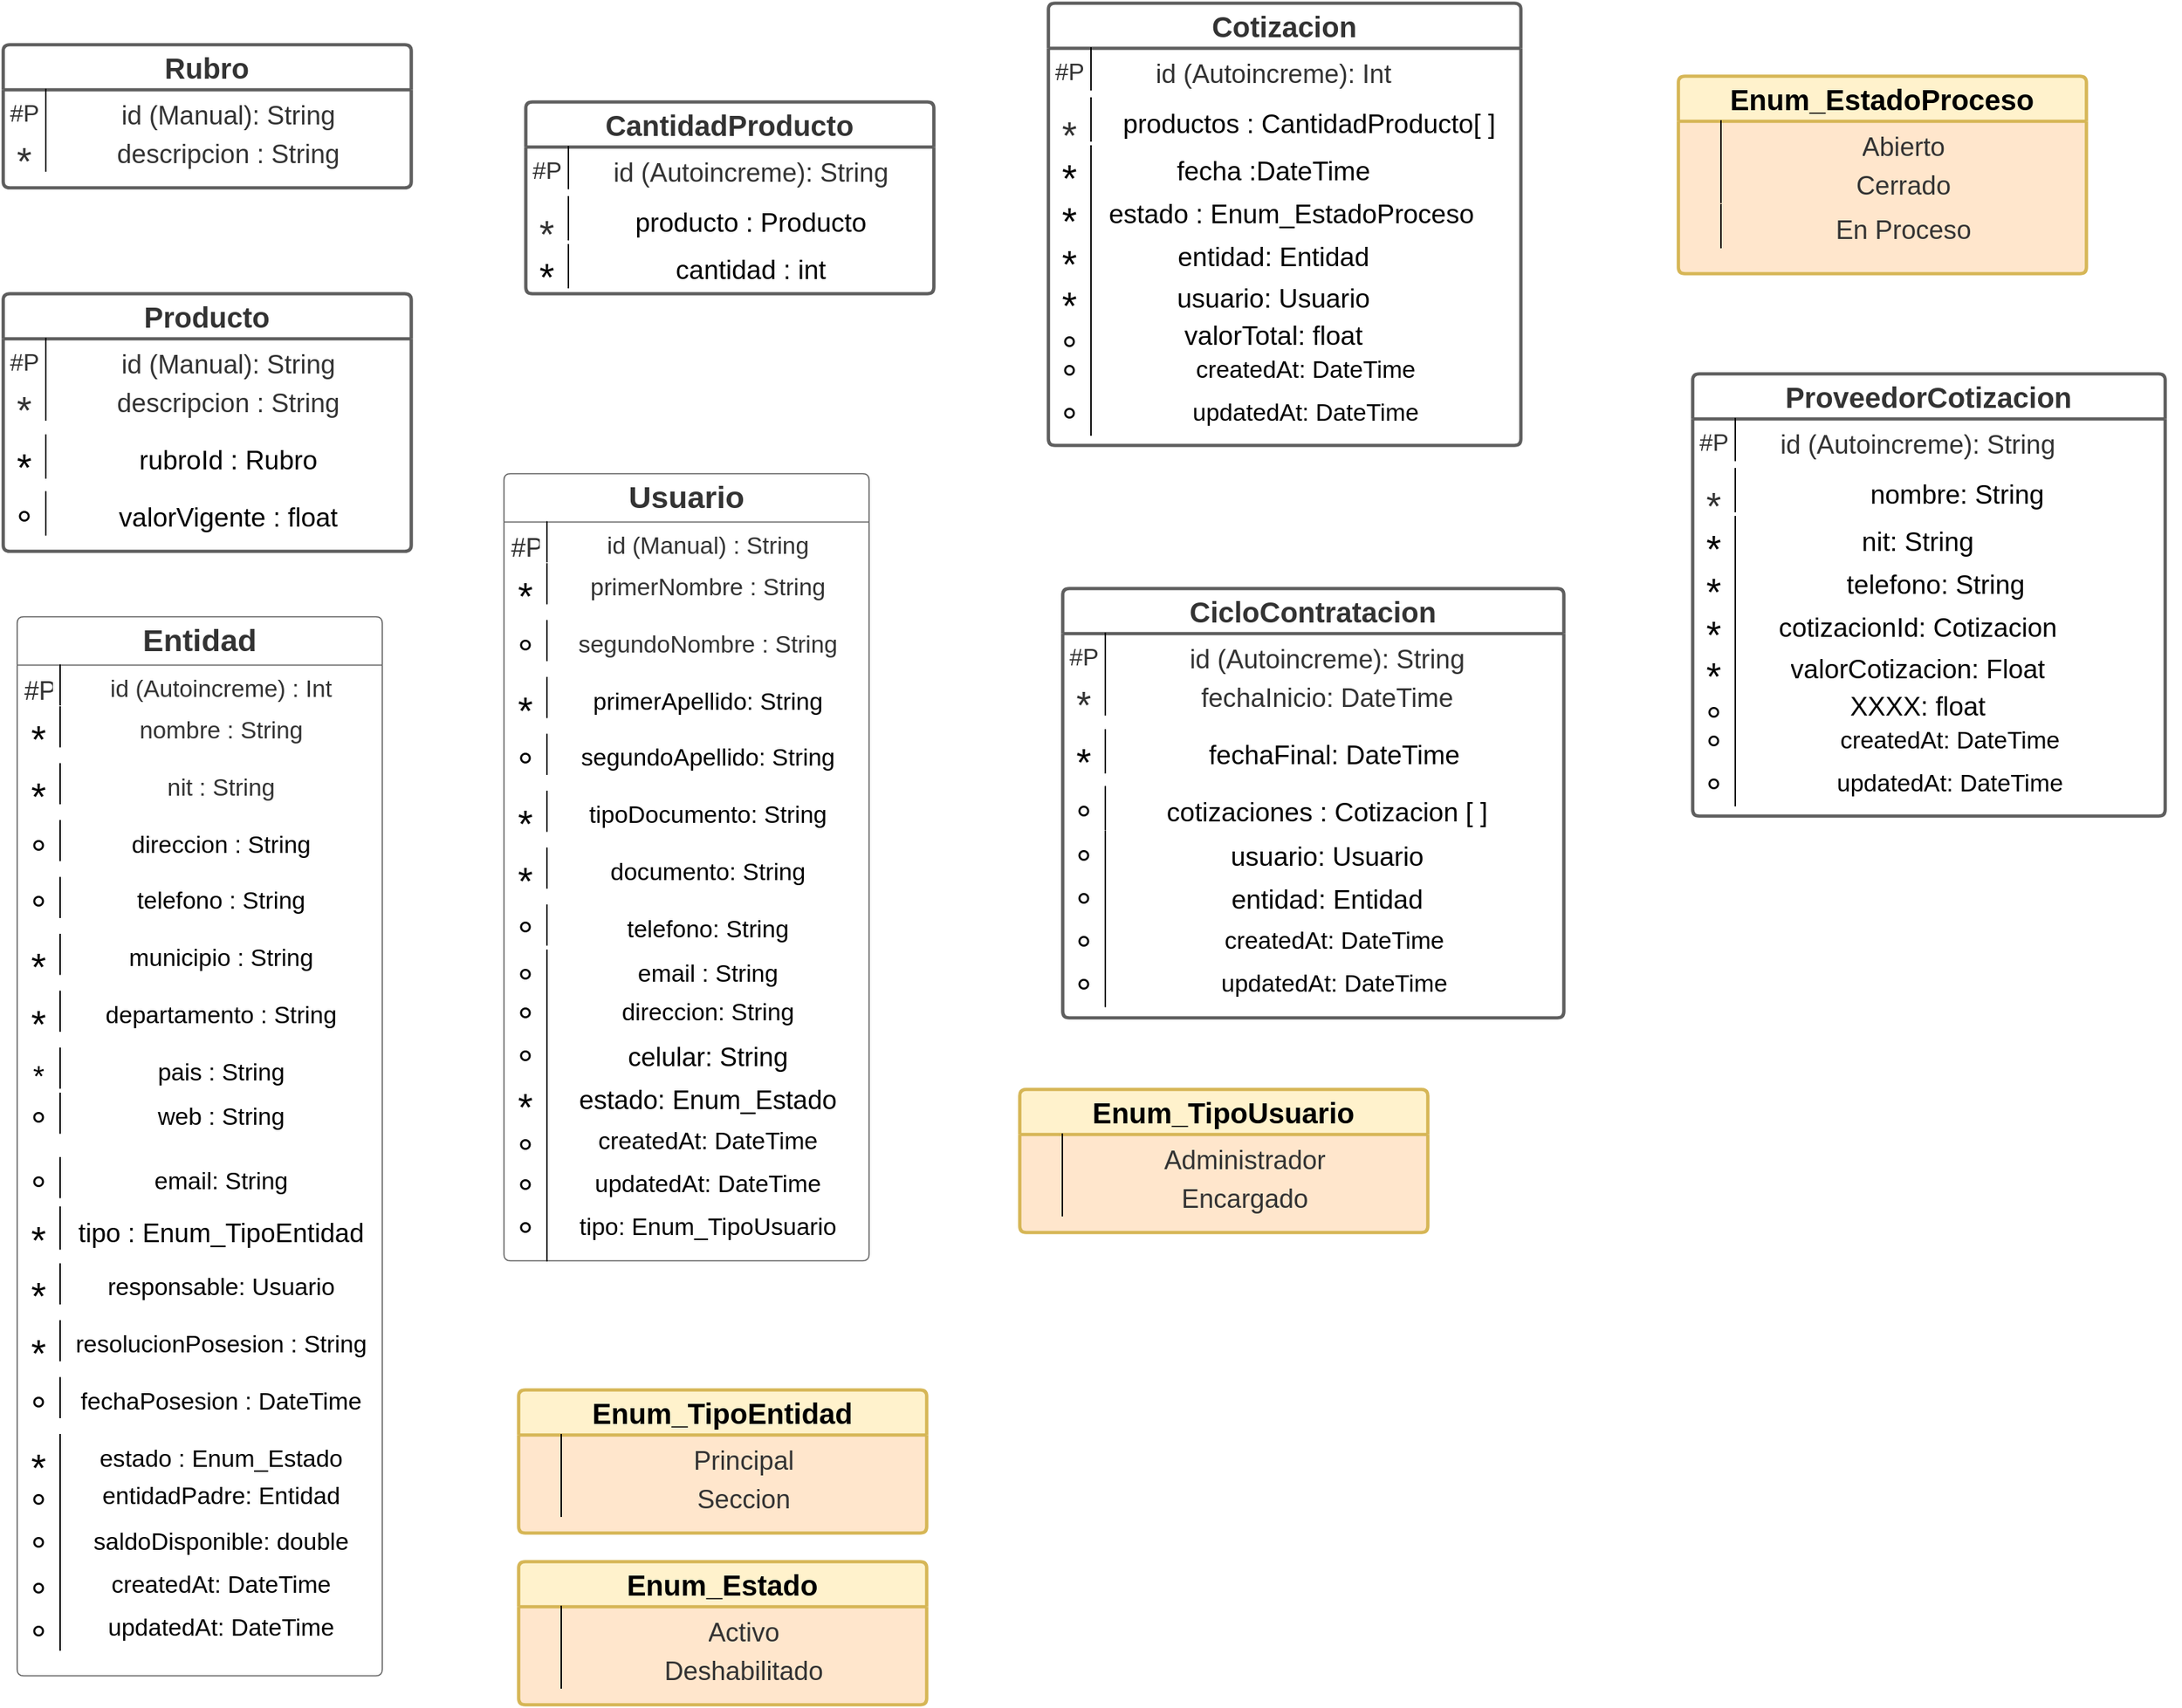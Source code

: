 <mxfile version="22.1.18" type="github">
  <diagram id="R2lEEEUBdFMjLlhIrx00" name="Page-1">
    <mxGraphModel dx="2173" dy="743" grid="1" gridSize="10" guides="1" tooltips="1" connect="1" arrows="1" fold="1" page="1" pageScale="1" pageWidth="850" pageHeight="1100" math="0" shadow="0" extFonts="Permanent Marker^https://fonts.googleapis.com/css?family=Permanent+Marker">
      <root>
        <mxCell id="0" />
        <mxCell id="1" parent="0" />
        <mxCell id="3Bs7lHJJWiF-RkxHanO7-269" value="Producto" style="html=1;overflow=block;blockSpacing=1;swimlane;resizeParent=1;resizeParentMax=0;resizeLast=0;collapsible=0;marginBottom=0;swimlaneFillColor=#ffffff;startSize=31.5;whiteSpace=wrap;fontSize=20;fontColor=#333333;fontStyle=1;align=center;spacing=0;strokeColor=#5e5e5e;strokeOpacity=100;rounded=1;absoluteArcSize=1;arcSize=9;strokeWidth=2.3;" parent="1" vertex="1">
          <mxGeometry x="-790" y="204" width="285" height="180" as="geometry" />
        </mxCell>
        <mxCell id="3Bs7lHJJWiF-RkxHanO7-270" value="#PK" style="strokeColor=none;part=1;resizeHeight=0;verticalAlign=top;spacingLeft=4;spacingRight=4;overflow=hidden;rotatable=0;points=[[0,0.5],[1,0.5]];portConstraint=eastwest;html=1;swimlaneFillColor=#ffffff;whiteSpace=wrap;fontSize=16.7;fontColor=#333333;align=center;fillColor=none;strokeOpacity=100;" parent="3Bs7lHJJWiF-RkxHanO7-269" vertex="1">
          <mxGeometry y="31.5" width="30" height="27.75" as="geometry" />
        </mxCell>
        <mxCell id="3Bs7lHJJWiF-RkxHanO7-271" value="id (Manual): String" style="shape=partialRectangle;top=0;right=0;bottom=0;part=1;resizeHeight=0;verticalAlign=top;spacingLeft=4;spacingRight=4;overflow=hidden;rotatable=0;points=[[0,0.5],[1,0.5]];portConstraint=eastwest;html=1;swimlaneFillColor=#ffffff;whiteSpace=wrap;fontSize=18.3;fontColor=#333333;align=center;fillColor=none;strokeOpacity=100;" parent="3Bs7lHJJWiF-RkxHanO7-269" vertex="1">
          <mxGeometry x="30" y="31.5" width="255" height="29.25" as="geometry" />
        </mxCell>
        <mxCell id="3Bs7lHJJWiF-RkxHanO7-272" value="*" style="strokeColor=none;part=1;resizeHeight=0;verticalAlign=top;spacingLeft=4;spacingRight=4;overflow=hidden;rotatable=0;points=[[0,0.5],[1,0.5]];portConstraint=eastwest;html=1;swimlaneFillColor=#ffffff;whiteSpace=wrap;fontSize=26.7;fontColor=#333333;align=center;fillColor=none;strokeOpacity=100;" parent="3Bs7lHJJWiF-RkxHanO7-269" vertex="1">
          <mxGeometry y="59.25" width="30" height="39.75" as="geometry" />
        </mxCell>
        <mxCell id="3Bs7lHJJWiF-RkxHanO7-273" value="descripcion : String" style="shape=partialRectangle;top=0;right=0;bottom=0;part=1;resizeHeight=0;verticalAlign=top;spacingLeft=4;spacingRight=4;overflow=hidden;rotatable=0;points=[[0,0.5],[1,0.5]];portConstraint=eastwest;html=1;swimlaneFillColor=#ffffff;whiteSpace=wrap;fontSize=18.3;fontColor=#333333;align=center;fillColor=none;strokeOpacity=100;" parent="3Bs7lHJJWiF-RkxHanO7-269" vertex="1">
          <mxGeometry x="30" y="59.25" width="255" height="29.25" as="geometry" />
        </mxCell>
        <mxCell id="3Bs7lHJJWiF-RkxHanO7-274" value="*" style="strokeColor=none;part=1;resizeHeight=0;align=center;verticalAlign=top;spacingLeft=4;spacingRight=4;overflow=hidden;rotatable=0;points=[[0,0.5],[1,0.5]];portConstraint=eastwest;html=1;swimlaneFillColor=#ffffff;whiteSpace=wrap;fontSize=26.8;fillColor=none;strokeOpacity=100;" parent="3Bs7lHJJWiF-RkxHanO7-269" vertex="1">
          <mxGeometry y="99" width="30" height="39.75" as="geometry" />
        </mxCell>
        <mxCell id="3Bs7lHJJWiF-RkxHanO7-275" value="rubroId : Rubro" style="shape=partialRectangle;top=0;right=0;bottom=0;part=1;resizeHeight=0;verticalAlign=top;spacingLeft=4;spacingRight=4;overflow=hidden;rotatable=0;points=[[0,0.5],[1,0.5]];portConstraint=eastwest;html=1;swimlaneFillColor=#ffffff;whiteSpace=wrap;fontSize=18.5;align=center;fillColor=none;strokeOpacity=100;" parent="3Bs7lHJJWiF-RkxHanO7-269" vertex="1">
          <mxGeometry x="30" y="99" width="255" height="30" as="geometry" />
        </mxCell>
        <mxCell id="3Bs7lHJJWiF-RkxHanO7-276" value="°" style="strokeColor=none;part=1;resizeHeight=0;align=center;verticalAlign=top;spacingLeft=4;spacingRight=4;overflow=hidden;rotatable=0;points=[[0,0.5],[1,0.5]];portConstraint=eastwest;html=1;swimlaneFillColor=#ffffff;whiteSpace=wrap;fontSize=26.8;fillColor=none;strokeOpacity=100;" parent="3Bs7lHJJWiF-RkxHanO7-269" vertex="1">
          <mxGeometry y="138.75" width="30" height="39.75" as="geometry" />
        </mxCell>
        <mxCell id="3Bs7lHJJWiF-RkxHanO7-277" value="valorVigente : float" style="shape=partialRectangle;top=0;right=0;bottom=0;part=1;resizeHeight=0;verticalAlign=top;spacingLeft=4;spacingRight=4;overflow=hidden;rotatable=0;points=[[0,0.5],[1,0.5]];portConstraint=eastwest;html=1;swimlaneFillColor=#ffffff;whiteSpace=wrap;fontSize=18.5;align=center;fillColor=none;strokeOpacity=100;" parent="3Bs7lHJJWiF-RkxHanO7-269" vertex="1">
          <mxGeometry x="30" y="138.75" width="255" height="30" as="geometry" />
        </mxCell>
        <mxCell id="3Bs7lHJJWiF-RkxHanO7-278" value="Cotizacion" style="html=1;overflow=block;blockSpacing=1;swimlane;resizeParent=1;resizeParentMax=0;resizeLast=0;collapsible=0;marginBottom=0;swimlaneFillColor=#ffffff;startSize=31.5;whiteSpace=wrap;fontSize=20;fontColor=#333333;fontStyle=1;align=center;spacing=0;strokeColor=#5e5e5e;strokeOpacity=100;rounded=1;absoluteArcSize=1;arcSize=9;strokeWidth=2.3;" parent="1" vertex="1">
          <mxGeometry x="-60" y="1" width="330" height="309" as="geometry" />
        </mxCell>
        <mxCell id="3Bs7lHJJWiF-RkxHanO7-279" value="#PK" style="strokeColor=none;part=1;resizeHeight=0;verticalAlign=top;spacingLeft=4;spacingRight=4;overflow=hidden;rotatable=0;points=[[0,0.5],[1,0.5]];portConstraint=eastwest;html=1;swimlaneFillColor=#ffffff;whiteSpace=wrap;fontSize=16.7;fontColor=#333333;align=center;fillColor=none;strokeOpacity=100;" parent="3Bs7lHJJWiF-RkxHanO7-278" vertex="1">
          <mxGeometry y="31.5" width="30" height="27.75" as="geometry" />
        </mxCell>
        <mxCell id="3Bs7lHJJWiF-RkxHanO7-280" value="id (Autoincreme): Int" style="shape=partialRectangle;top=0;right=0;bottom=0;part=1;resizeHeight=0;verticalAlign=top;spacingLeft=4;spacingRight=4;overflow=hidden;rotatable=0;points=[[0,0.5],[1,0.5]];portConstraint=eastwest;html=1;swimlaneFillColor=#ffffff;whiteSpace=wrap;fontSize=18.3;fontColor=#333333;align=center;fillColor=none;strokeOpacity=100;" parent="3Bs7lHJJWiF-RkxHanO7-278" vertex="1">
          <mxGeometry x="30" y="31.5" width="255" height="29.25" as="geometry" />
        </mxCell>
        <mxCell id="3Bs7lHJJWiF-RkxHanO7-281" value="*" style="strokeColor=none;part=1;resizeHeight=0;verticalAlign=top;spacingLeft=4;spacingRight=4;overflow=hidden;rotatable=0;points=[[0,0.5],[1,0.5]];portConstraint=eastwest;html=1;swimlaneFillColor=#ffffff;whiteSpace=wrap;fontSize=26.7;fontColor=#333333;align=center;fillColor=none;strokeOpacity=100;" parent="3Bs7lHJJWiF-RkxHanO7-278" vertex="1">
          <mxGeometry y="70" width="30" height="29" as="geometry" />
        </mxCell>
        <mxCell id="3Bs7lHJJWiF-RkxHanO7-285" value="*" style="strokeColor=none;part=1;resizeHeight=0;align=center;verticalAlign=top;spacingLeft=4;spacingRight=4;overflow=hidden;rotatable=0;points=[[0,0.5],[1,0.5]];portConstraint=eastwest;html=1;swimlaneFillColor=#ffffff;whiteSpace=wrap;fontSize=26.8;fillColor=none;strokeOpacity=100;" parent="3Bs7lHJJWiF-RkxHanO7-278" vertex="1">
          <mxGeometry y="100" width="30" height="40" as="geometry" />
        </mxCell>
        <mxCell id="3Bs7lHJJWiF-RkxHanO7-286" value="fecha :DateTime" style="shape=partialRectangle;top=0;right=0;bottom=0;part=1;resizeHeight=0;verticalAlign=top;spacingLeft=4;spacingRight=4;overflow=hidden;rotatable=0;points=[[0,0.5],[1,0.5]];portConstraint=eastwest;html=1;swimlaneFillColor=#ffffff;whiteSpace=wrap;fontSize=18.5;align=center;fillColor=none;strokeOpacity=100;" parent="3Bs7lHJJWiF-RkxHanO7-278" vertex="1">
          <mxGeometry x="30" y="100" width="255" height="30" as="geometry" />
        </mxCell>
        <mxCell id="3Bs7lHJJWiF-RkxHanO7-296" value="productos : CantidadProducto[ ]&amp;nbsp;" style="shape=partialRectangle;top=0;right=0;bottom=0;part=1;resizeHeight=0;verticalAlign=top;spacingLeft=4;spacingRight=4;overflow=hidden;rotatable=0;points=[[0,0.5],[1,0.5]];portConstraint=eastwest;html=1;swimlaneFillColor=#ffffff;whiteSpace=wrap;fontSize=18.5;align=center;fillColor=none;strokeOpacity=100;" parent="3Bs7lHJJWiF-RkxHanO7-278" vertex="1">
          <mxGeometry x="30" y="66.5" width="310" height="30" as="geometry" />
        </mxCell>
        <mxCell id="3Bs7lHJJWiF-RkxHanO7-422" value="estado : Enum_EstadoProceso" style="shape=partialRectangle;top=0;right=0;bottom=0;part=1;resizeHeight=0;verticalAlign=top;spacingLeft=4;spacingRight=4;overflow=hidden;rotatable=0;points=[[0,0.5],[1,0.5]];portConstraint=eastwest;html=1;swimlaneFillColor=#ffffff;whiteSpace=wrap;fontSize=18.5;align=center;fillColor=none;strokeOpacity=100;" parent="3Bs7lHJJWiF-RkxHanO7-278" vertex="1">
          <mxGeometry x="30" y="130" width="280" height="30" as="geometry" />
        </mxCell>
        <mxCell id="3Bs7lHJJWiF-RkxHanO7-423" value="*" style="strokeColor=none;part=1;resizeHeight=0;align=center;verticalAlign=top;spacingLeft=4;spacingRight=4;overflow=hidden;rotatable=0;points=[[0,0.5],[1,0.5]];portConstraint=eastwest;html=1;swimlaneFillColor=#ffffff;whiteSpace=wrap;fontSize=26.8;fillColor=none;strokeOpacity=100;" parent="3Bs7lHJJWiF-RkxHanO7-278" vertex="1">
          <mxGeometry y="130" width="30" height="40" as="geometry" />
        </mxCell>
        <mxCell id="3Bs7lHJJWiF-RkxHanO7-424" value="entidad: Entidad" style="shape=partialRectangle;top=0;right=0;bottom=0;part=1;resizeHeight=0;verticalAlign=top;spacingLeft=4;spacingRight=4;overflow=hidden;rotatable=0;points=[[0,0.5],[1,0.5]];portConstraint=eastwest;html=1;swimlaneFillColor=#ffffff;whiteSpace=wrap;fontSize=18.5;align=center;fillColor=none;strokeOpacity=100;" parent="3Bs7lHJJWiF-RkxHanO7-278" vertex="1">
          <mxGeometry x="30" y="160" width="255" height="30" as="geometry" />
        </mxCell>
        <mxCell id="3Bs7lHJJWiF-RkxHanO7-425" value="*" style="strokeColor=none;part=1;resizeHeight=0;align=center;verticalAlign=top;spacingLeft=4;spacingRight=4;overflow=hidden;rotatable=0;points=[[0,0.5],[1,0.5]];portConstraint=eastwest;html=1;swimlaneFillColor=#ffffff;whiteSpace=wrap;fontSize=26.8;fillColor=none;strokeOpacity=100;" parent="3Bs7lHJJWiF-RkxHanO7-278" vertex="1">
          <mxGeometry y="160" width="30" height="40" as="geometry" />
        </mxCell>
        <mxCell id="3Bs7lHJJWiF-RkxHanO7-426" value="usuario: Usuario" style="shape=partialRectangle;top=0;right=0;bottom=0;part=1;resizeHeight=0;verticalAlign=top;spacingLeft=4;spacingRight=4;overflow=hidden;rotatable=0;points=[[0,0.5],[1,0.5]];portConstraint=eastwest;html=1;swimlaneFillColor=#ffffff;whiteSpace=wrap;fontSize=18.5;align=center;fillColor=none;strokeOpacity=100;" parent="3Bs7lHJJWiF-RkxHanO7-278" vertex="1">
          <mxGeometry x="30" y="189" width="255" height="30" as="geometry" />
        </mxCell>
        <mxCell id="3Bs7lHJJWiF-RkxHanO7-427" value="*" style="strokeColor=none;part=1;resizeHeight=0;align=center;verticalAlign=top;spacingLeft=4;spacingRight=4;overflow=hidden;rotatable=0;points=[[0,0.5],[1,0.5]];portConstraint=eastwest;html=1;swimlaneFillColor=#ffffff;whiteSpace=wrap;fontSize=26.8;fillColor=none;strokeOpacity=100;" parent="3Bs7lHJJWiF-RkxHanO7-278" vertex="1">
          <mxGeometry y="189" width="30" height="40" as="geometry" />
        </mxCell>
        <mxCell id="3Bs7lHJJWiF-RkxHanO7-454" value="valorTotal: float" style="shape=partialRectangle;top=0;right=0;bottom=0;part=1;resizeHeight=0;verticalAlign=top;spacingLeft=4;spacingRight=4;overflow=hidden;rotatable=0;points=[[0,0.5],[1,0.5]];portConstraint=eastwest;html=1;swimlaneFillColor=#ffffff;whiteSpace=wrap;fontSize=18.5;align=center;fillColor=none;strokeOpacity=100;" parent="3Bs7lHJJWiF-RkxHanO7-278" vertex="1">
          <mxGeometry x="30" y="215" width="255" height="30" as="geometry" />
        </mxCell>
        <mxCell id="3Bs7lHJJWiF-RkxHanO7-455" value="°" style="strokeColor=none;part=1;resizeHeight=0;align=center;verticalAlign=top;spacingLeft=4;spacingRight=4;overflow=hidden;rotatable=0;points=[[0,0.5],[1,0.5]];portConstraint=eastwest;html=1;swimlaneFillColor=#ffffff;whiteSpace=wrap;fontSize=26.8;fillColor=none;strokeOpacity=100;" parent="3Bs7lHJJWiF-RkxHanO7-278" vertex="1">
          <mxGeometry y="220" width="30" height="45" as="geometry" />
        </mxCell>
        <mxCell id="tR9TKsLgeYJ0dhf3F8jJ-36" value="createdAt: DateTime" style="shape=partialRectangle;top=0;right=0;bottom=0;part=1;resizeHeight=0;verticalAlign=top;spacingLeft=4;spacingRight=4;overflow=hidden;rotatable=0;points=[[0,0.5],[1,0.5]];portConstraint=eastwest;html=1;swimlaneFillColor=#ffffff;whiteSpace=wrap;fontSize=16.8;align=center;fillColor=none;strokeOpacity=100;" vertex="1" parent="3Bs7lHJJWiF-RkxHanO7-278">
          <mxGeometry x="30" y="240" width="300" height="32" as="geometry" />
        </mxCell>
        <mxCell id="tR9TKsLgeYJ0dhf3F8jJ-37" value="updatedAt: DateTime" style="shape=partialRectangle;top=0;right=0;bottom=0;part=1;resizeHeight=0;verticalAlign=top;spacingLeft=4;spacingRight=4;overflow=hidden;rotatable=0;points=[[0,0.5],[1,0.5]];portConstraint=eastwest;html=1;swimlaneFillColor=#ffffff;whiteSpace=wrap;fontSize=16.8;align=center;fillColor=none;strokeOpacity=100;" vertex="1" parent="3Bs7lHJJWiF-RkxHanO7-278">
          <mxGeometry x="30" y="270" width="300" height="32" as="geometry" />
        </mxCell>
        <mxCell id="tR9TKsLgeYJ0dhf3F8jJ-38" value="°" style="strokeColor=none;part=1;resizeHeight=0;align=center;verticalAlign=top;spacingLeft=4;spacingRight=4;overflow=hidden;rotatable=0;points=[[0,0.5],[1,0.5]];portConstraint=eastwest;html=1;swimlaneFillColor=#ffffff;whiteSpace=wrap;fontSize=26.8;fillColor=none;strokeOpacity=100;" vertex="1" parent="3Bs7lHJJWiF-RkxHanO7-278">
          <mxGeometry y="270" width="30" height="39.75" as="geometry" />
        </mxCell>
        <mxCell id="tR9TKsLgeYJ0dhf3F8jJ-39" value="°" style="strokeColor=none;part=1;resizeHeight=0;align=center;verticalAlign=top;spacingLeft=4;spacingRight=4;overflow=hidden;rotatable=0;points=[[0,0.5],[1,0.5]];portConstraint=eastwest;html=1;swimlaneFillColor=#ffffff;whiteSpace=wrap;fontSize=26.8;fillColor=none;strokeOpacity=100;" vertex="1" parent="3Bs7lHJJWiF-RkxHanO7-278">
          <mxGeometry y="240" width="30" height="45" as="geometry" />
        </mxCell>
        <mxCell id="3Bs7lHJJWiF-RkxHanO7-306" value="Entidad" style="html=1;overflow=block;blockSpacing=1;swimlane;resizeParent=1;resizeParentMax=0;resizeLast=0;collapsible=0;marginBottom=0;swimlaneFillColor=#ffffff;startSize=33.75;whiteSpace=wrap;fontSize=21.7;fontColor=#333333;fontStyle=1;align=center;spacing=0;strokeColor=#5e5e5e;strokeOpacity=100;rounded=1;absoluteArcSize=1;arcSize=9;strokeWidth=0.8;" parent="1" vertex="1">
          <mxGeometry x="-780" y="430" width="255" height="740" as="geometry" />
        </mxCell>
        <mxCell id="3Bs7lHJJWiF-RkxHanO7-307" value="#PK" style="strokeColor=none;part=1;resizeHeight=0;verticalAlign=top;spacingLeft=4;spacingRight=4;overflow=hidden;rotatable=0;points=[[0,0.5],[1,0.5]];portConstraint=eastwest;html=1;swimlaneFillColor=#ffffff;whiteSpace=wrap;fontSize=18.3;fontColor=#333333;align=center;fillColor=none;strokeOpacity=100;" parent="3Bs7lHJJWiF-RkxHanO7-306" vertex="1">
          <mxGeometry y="33.75" width="30" height="29.25" as="geometry" />
        </mxCell>
        <mxCell id="3Bs7lHJJWiF-RkxHanO7-308" value="id (Autoincreme) : Int" style="shape=partialRectangle;top=0;right=0;bottom=0;part=1;resizeHeight=0;verticalAlign=top;spacingLeft=4;spacingRight=4;overflow=hidden;rotatable=0;points=[[0,0.5],[1,0.5]];portConstraint=eastwest;html=1;swimlaneFillColor=#ffffff;whiteSpace=wrap;fontSize=16.7;fontColor=#333333;align=center;fillColor=none;strokeOpacity=100;" parent="3Bs7lHJJWiF-RkxHanO7-306" vertex="1">
          <mxGeometry x="30" y="33.75" width="225" height="27.75" as="geometry" />
        </mxCell>
        <mxCell id="3Bs7lHJJWiF-RkxHanO7-309" value="*" style="strokeColor=none;part=1;resizeHeight=0;verticalAlign=top;spacingLeft=4;spacingRight=4;overflow=hidden;rotatable=0;points=[[0,0.5],[1,0.5]];portConstraint=eastwest;html=1;swimlaneFillColor=#ffffff;whiteSpace=wrap;fontSize=26.8;align=center;fillColor=none;strokeOpacity=100;" parent="3Bs7lHJJWiF-RkxHanO7-306" vertex="1">
          <mxGeometry y="63" width="30" height="39.75" as="geometry" />
        </mxCell>
        <mxCell id="3Bs7lHJJWiF-RkxHanO7-310" value="nombre : String" style="shape=partialRectangle;top=0;right=0;bottom=0;part=1;resizeHeight=0;verticalAlign=top;spacingLeft=4;spacingRight=4;overflow=hidden;rotatable=0;points=[[0,0.5],[1,0.5]];portConstraint=eastwest;html=1;swimlaneFillColor=#ffffff;whiteSpace=wrap;fontSize=16.7;fontColor=#333333;align=center;fillColor=none;strokeOpacity=100;" parent="3Bs7lHJJWiF-RkxHanO7-306" vertex="1">
          <mxGeometry x="30" y="63" width="225" height="27.75" as="geometry" />
        </mxCell>
        <mxCell id="3Bs7lHJJWiF-RkxHanO7-311" value="*" style="strokeColor=none;part=1;resizeHeight=0;verticalAlign=top;spacingLeft=4;spacingRight=4;overflow=hidden;rotatable=0;points=[[0,0.5],[1,0.5]];portConstraint=eastwest;html=1;swimlaneFillColor=#ffffff;whiteSpace=wrap;fontSize=26.8;align=center;fillColor=none;strokeOpacity=100;" parent="3Bs7lHJJWiF-RkxHanO7-306" vertex="1">
          <mxGeometry y="102.75" width="30" height="39.75" as="geometry" />
        </mxCell>
        <mxCell id="3Bs7lHJJWiF-RkxHanO7-312" value="nit : String" style="shape=partialRectangle;top=0;right=0;bottom=0;part=1;resizeHeight=0;verticalAlign=top;spacingLeft=4;spacingRight=4;overflow=hidden;rotatable=0;points=[[0,0.5],[1,0.5]];portConstraint=eastwest;html=1;swimlaneFillColor=#ffffff;whiteSpace=wrap;fontSize=16.7;fontColor=#333333;align=center;fillColor=none;strokeOpacity=100;" parent="3Bs7lHJJWiF-RkxHanO7-306" vertex="1">
          <mxGeometry x="30" y="102.75" width="225" height="27.75" as="geometry" />
        </mxCell>
        <mxCell id="3Bs7lHJJWiF-RkxHanO7-313" value="°" style="strokeColor=none;part=1;resizeHeight=0;align=center;verticalAlign=top;spacingLeft=4;spacingRight=4;overflow=hidden;rotatable=0;points=[[0,0.5],[1,0.5]];portConstraint=eastwest;html=1;swimlaneFillColor=#ffffff;whiteSpace=wrap;fontSize=26.8;fillColor=none;strokeOpacity=100;" parent="3Bs7lHJJWiF-RkxHanO7-306" vertex="1">
          <mxGeometry y="142.5" width="30" height="39.75" as="geometry" />
        </mxCell>
        <mxCell id="3Bs7lHJJWiF-RkxHanO7-314" value="direccion : String" style="shape=partialRectangle;top=0;right=0;bottom=0;part=1;resizeHeight=0;verticalAlign=top;spacingLeft=4;spacingRight=4;overflow=hidden;rotatable=0;points=[[0,0.5],[1,0.5]];portConstraint=eastwest;html=1;swimlaneFillColor=#ffffff;whiteSpace=wrap;fontSize=16.8;align=center;fillColor=none;strokeOpacity=100;" parent="3Bs7lHJJWiF-RkxHanO7-306" vertex="1">
          <mxGeometry x="30" y="142.5" width="225" height="27.75" as="geometry" />
        </mxCell>
        <mxCell id="3Bs7lHJJWiF-RkxHanO7-315" value="°" style="strokeColor=none;part=1;resizeHeight=0;align=center;verticalAlign=top;spacingLeft=4;spacingRight=4;overflow=hidden;rotatable=0;points=[[0,0.5],[1,0.5]];portConstraint=eastwest;html=1;swimlaneFillColor=#ffffff;whiteSpace=wrap;fontSize=26.8;fillColor=none;strokeOpacity=100;" parent="3Bs7lHJJWiF-RkxHanO7-306" vertex="1">
          <mxGeometry y="182.25" width="30" height="39.75" as="geometry" />
        </mxCell>
        <mxCell id="3Bs7lHJJWiF-RkxHanO7-316" value="telefono : String" style="shape=partialRectangle;top=0;right=0;bottom=0;part=1;resizeHeight=0;verticalAlign=top;spacingLeft=4;spacingRight=4;overflow=hidden;rotatable=0;points=[[0,0.5],[1,0.5]];portConstraint=eastwest;html=1;swimlaneFillColor=#ffffff;whiteSpace=wrap;fontSize=16.8;align=center;fillColor=none;strokeOpacity=100;" parent="3Bs7lHJJWiF-RkxHanO7-306" vertex="1">
          <mxGeometry x="30" y="182.25" width="225" height="27.75" as="geometry" />
        </mxCell>
        <mxCell id="3Bs7lHJJWiF-RkxHanO7-317" value="*" style="strokeColor=none;part=1;resizeHeight=0;align=center;verticalAlign=top;spacingLeft=4;spacingRight=4;overflow=hidden;rotatable=0;points=[[0,0.5],[1,0.5]];portConstraint=eastwest;html=1;swimlaneFillColor=#ffffff;whiteSpace=wrap;fontSize=26.8;fillColor=none;strokeOpacity=100;" parent="3Bs7lHJJWiF-RkxHanO7-306" vertex="1">
          <mxGeometry y="222" width="30" height="39.75" as="geometry" />
        </mxCell>
        <mxCell id="3Bs7lHJJWiF-RkxHanO7-318" value="municipio : String" style="shape=partialRectangle;top=0;right=0;bottom=0;part=1;resizeHeight=0;verticalAlign=top;spacingLeft=4;spacingRight=4;overflow=hidden;rotatable=0;points=[[0,0.5],[1,0.5]];portConstraint=eastwest;html=1;swimlaneFillColor=#ffffff;whiteSpace=wrap;fontSize=16.8;align=center;fillColor=none;strokeOpacity=100;" parent="3Bs7lHJJWiF-RkxHanO7-306" vertex="1">
          <mxGeometry x="30" y="222" width="225" height="27.75" as="geometry" />
        </mxCell>
        <mxCell id="3Bs7lHJJWiF-RkxHanO7-319" value="*" style="strokeColor=none;part=1;resizeHeight=0;align=center;verticalAlign=top;spacingLeft=4;spacingRight=4;overflow=hidden;rotatable=0;points=[[0,0.5],[1,0.5]];portConstraint=eastwest;html=1;swimlaneFillColor=#ffffff;whiteSpace=wrap;fontSize=26.8;fillColor=none;strokeOpacity=100;" parent="3Bs7lHJJWiF-RkxHanO7-306" vertex="1">
          <mxGeometry y="261.75" width="30" height="39.75" as="geometry" />
        </mxCell>
        <mxCell id="3Bs7lHJJWiF-RkxHanO7-320" value="departamento : String" style="shape=partialRectangle;top=0;right=0;bottom=0;part=1;resizeHeight=0;verticalAlign=top;spacingLeft=4;spacingRight=4;overflow=hidden;rotatable=0;points=[[0,0.5],[1,0.5]];portConstraint=eastwest;html=1;swimlaneFillColor=#ffffff;whiteSpace=wrap;fontSize=16.8;align=center;fillColor=none;strokeOpacity=100;" parent="3Bs7lHJJWiF-RkxHanO7-306" vertex="1">
          <mxGeometry x="30" y="261.75" width="225" height="27.75" as="geometry" />
        </mxCell>
        <mxCell id="3Bs7lHJJWiF-RkxHanO7-321" value="*" style="strokeColor=none;part=1;resizeHeight=0;align=center;verticalAlign=top;spacingLeft=4;spacingRight=4;overflow=hidden;rotatable=0;points=[[0,0.5],[1,0.5]];portConstraint=eastwest;html=1;swimlaneFillColor=#ffffff;whiteSpace=wrap;fontSize=20.2;fillColor=none;strokeOpacity=100;" parent="3Bs7lHJJWiF-RkxHanO7-306" vertex="1">
          <mxGeometry y="301.5" width="30" height="31.5" as="geometry" />
        </mxCell>
        <mxCell id="3Bs7lHJJWiF-RkxHanO7-322" value="pais : String" style="shape=partialRectangle;top=0;right=0;bottom=0;part=1;resizeHeight=0;verticalAlign=top;spacingLeft=4;spacingRight=4;overflow=hidden;rotatable=0;points=[[0,0.5],[1,0.5]];portConstraint=eastwest;html=1;swimlaneFillColor=#ffffff;whiteSpace=wrap;fontSize=16.8;align=center;fillColor=none;strokeOpacity=100;" parent="3Bs7lHJJWiF-RkxHanO7-306" vertex="1">
          <mxGeometry x="30" y="301.5" width="225" height="27.75" as="geometry" />
        </mxCell>
        <mxCell id="3Bs7lHJJWiF-RkxHanO7-323" value="°" style="strokeColor=none;part=1;resizeHeight=0;align=center;verticalAlign=top;spacingLeft=4;spacingRight=4;overflow=hidden;rotatable=0;points=[[0,0.5],[1,0.5]];portConstraint=eastwest;html=1;swimlaneFillColor=#ffffff;whiteSpace=wrap;fontSize=26.8;fillColor=none;strokeOpacity=100;" parent="3Bs7lHJJWiF-RkxHanO7-306" vertex="1">
          <mxGeometry y="333" width="30" height="39.75" as="geometry" />
        </mxCell>
        <mxCell id="3Bs7lHJJWiF-RkxHanO7-324" value="web : String" style="shape=partialRectangle;top=0;right=0;bottom=0;part=1;resizeHeight=0;verticalAlign=top;spacingLeft=4;spacingRight=4;overflow=hidden;rotatable=0;points=[[0,0.5],[1,0.5]];portConstraint=eastwest;html=1;swimlaneFillColor=#ffffff;whiteSpace=wrap;fontSize=16.8;align=center;fillColor=none;strokeOpacity=100;" parent="3Bs7lHJJWiF-RkxHanO7-306" vertex="1">
          <mxGeometry x="30" y="333" width="225" height="27.75" as="geometry" />
        </mxCell>
        <mxCell id="3Bs7lHJJWiF-RkxHanO7-325" value="&lt;div style=&quot;display: flex; justify-content: center; text-align: center; align-items: baseline; font-size: 0; line-height: 1.25;margin-top: -2px;&quot;&gt;&lt;span&gt;°&lt;br&gt;&lt;/span&gt;&lt;/div&gt;" style="strokeColor=none;part=1;resizeHeight=0;align=center;verticalAlign=top;spacingLeft=4;spacingRight=4;overflow=hidden;rotatable=0;points=[[0,0.5],[1,0.5]];portConstraint=eastwest;html=1;swimlaneFillColor=#ffffff;whiteSpace=wrap;fontSize=26.8;fillColor=none;strokeOpacity=100;" parent="3Bs7lHJJWiF-RkxHanO7-306" vertex="1">
          <mxGeometry y="372.75" width="30" height="39.75" as="geometry" />
        </mxCell>
        <mxCell id="3Bs7lHJJWiF-RkxHanO7-327" value="*" style="strokeColor=none;part=1;resizeHeight=0;align=center;verticalAlign=top;spacingLeft=4;spacingRight=4;overflow=hidden;rotatable=0;points=[[0,0.5],[1,0.5]];portConstraint=eastwest;html=1;swimlaneFillColor=#ffffff;whiteSpace=wrap;fontSize=26.7;fillColor=none;strokeOpacity=100;" parent="3Bs7lHJJWiF-RkxHanO7-306" vertex="1">
          <mxGeometry y="412.5" width="30" height="39.75" as="geometry" />
        </mxCell>
        <mxCell id="3Bs7lHJJWiF-RkxHanO7-328" value="tipo : Enum_TipoEntidad" style="shape=partialRectangle;top=0;right=0;bottom=0;part=1;resizeHeight=0;verticalAlign=top;spacingLeft=4;spacingRight=4;overflow=hidden;rotatable=0;points=[[0,0.5],[1,0.5]];portConstraint=eastwest;html=1;swimlaneFillColor=#ffffff;whiteSpace=wrap;fontSize=18.3;align=center;fillColor=none;strokeOpacity=100;" parent="3Bs7lHJJWiF-RkxHanO7-306" vertex="1">
          <mxGeometry x="30" y="412.5" width="225" height="29.25" as="geometry" />
        </mxCell>
        <mxCell id="3Bs7lHJJWiF-RkxHanO7-329" value="*" style="strokeColor=none;part=1;resizeHeight=0;align=center;verticalAlign=top;spacingLeft=4;spacingRight=4;overflow=hidden;rotatable=0;points=[[0,0.5],[1,0.5]];portConstraint=eastwest;html=1;swimlaneFillColor=#ffffff;whiteSpace=wrap;fontSize=26.8;fillColor=none;strokeOpacity=100;" parent="3Bs7lHJJWiF-RkxHanO7-306" vertex="1">
          <mxGeometry y="452.25" width="30" height="39.75" as="geometry" />
        </mxCell>
        <mxCell id="3Bs7lHJJWiF-RkxHanO7-330" value="responsable: Usuario" style="shape=partialRectangle;top=0;right=0;bottom=0;part=1;resizeHeight=0;verticalAlign=top;spacingLeft=4;spacingRight=4;overflow=hidden;rotatable=0;points=[[0,0.5],[1,0.5]];portConstraint=eastwest;html=1;swimlaneFillColor=#ffffff;whiteSpace=wrap;fontSize=16.8;align=center;fillColor=none;strokeOpacity=100;" parent="3Bs7lHJJWiF-RkxHanO7-306" vertex="1">
          <mxGeometry x="30" y="452.25" width="225" height="27.75" as="geometry" />
        </mxCell>
        <mxCell id="3Bs7lHJJWiF-RkxHanO7-331" value="*" style="strokeColor=none;part=1;resizeHeight=0;align=center;verticalAlign=top;spacingLeft=4;spacingRight=4;overflow=hidden;rotatable=0;points=[[0,0.5],[1,0.5]];portConstraint=eastwest;html=1;swimlaneFillColor=#ffffff;whiteSpace=wrap;fontSize=26.8;fillColor=none;strokeOpacity=100;" parent="3Bs7lHJJWiF-RkxHanO7-306" vertex="1">
          <mxGeometry y="492" width="30" height="39.75" as="geometry" />
        </mxCell>
        <mxCell id="3Bs7lHJJWiF-RkxHanO7-332" value="resolucionPosesion : String" style="shape=partialRectangle;top=0;right=0;bottom=0;part=1;resizeHeight=0;verticalAlign=top;spacingLeft=4;spacingRight=4;overflow=hidden;rotatable=0;points=[[0,0.5],[1,0.5]];portConstraint=eastwest;html=1;swimlaneFillColor=#ffffff;whiteSpace=wrap;fontSize=16.8;align=center;fillColor=none;strokeOpacity=100;" parent="3Bs7lHJJWiF-RkxHanO7-306" vertex="1">
          <mxGeometry x="30" y="492" width="225" height="27.75" as="geometry" />
        </mxCell>
        <mxCell id="3Bs7lHJJWiF-RkxHanO7-333" value="°" style="strokeColor=none;part=1;resizeHeight=0;align=center;verticalAlign=top;spacingLeft=4;spacingRight=4;overflow=hidden;rotatable=0;points=[[0,0.5],[1,0.5]];portConstraint=eastwest;html=1;swimlaneFillColor=#ffffff;whiteSpace=wrap;fontSize=26.8;fillColor=none;strokeOpacity=100;" parent="3Bs7lHJJWiF-RkxHanO7-306" vertex="1">
          <mxGeometry y="531.75" width="30" height="39.75" as="geometry" />
        </mxCell>
        <mxCell id="3Bs7lHJJWiF-RkxHanO7-334" value="fechaPosesion : DateTime" style="shape=partialRectangle;top=0;right=0;bottom=0;part=1;resizeHeight=0;verticalAlign=top;spacingLeft=4;spacingRight=4;overflow=hidden;rotatable=0;points=[[0,0.5],[1,0.5]];portConstraint=eastwest;html=1;swimlaneFillColor=#ffffff;whiteSpace=wrap;fontSize=16.8;align=center;fillColor=none;strokeOpacity=100;" parent="3Bs7lHJJWiF-RkxHanO7-306" vertex="1">
          <mxGeometry x="30" y="531.75" width="225" height="27.75" as="geometry" />
        </mxCell>
        <mxCell id="3Bs7lHJJWiF-RkxHanO7-335" value="*" style="strokeColor=none;part=1;resizeHeight=0;align=center;verticalAlign=top;spacingLeft=4;spacingRight=4;overflow=hidden;rotatable=0;points=[[0,0.5],[1,0.5]];portConstraint=eastwest;html=1;swimlaneFillColor=#ffffff;whiteSpace=wrap;fontSize=26.8;fillColor=none;strokeOpacity=100;" parent="3Bs7lHJJWiF-RkxHanO7-306" vertex="1">
          <mxGeometry y="571.5" width="30" height="39.75" as="geometry" />
        </mxCell>
        <mxCell id="3Bs7lHJJWiF-RkxHanO7-336" value="estado : Enum_Estado" style="shape=partialRectangle;top=0;right=0;bottom=0;part=1;resizeHeight=0;verticalAlign=top;spacingLeft=4;spacingRight=4;overflow=hidden;rotatable=0;points=[[0,0.5],[1,0.5]];portConstraint=eastwest;html=1;swimlaneFillColor=#ffffff;whiteSpace=wrap;fontSize=16.8;align=center;fillColor=none;strokeOpacity=100;" parent="3Bs7lHJJWiF-RkxHanO7-306" vertex="1">
          <mxGeometry x="30" y="571.5" width="225" height="27.75" as="geometry" />
        </mxCell>
        <mxCell id="3Bs7lHJJWiF-RkxHanO7-343" value="email: String" style="shape=partialRectangle;top=0;right=0;bottom=0;part=1;resizeHeight=0;verticalAlign=top;spacingLeft=4;spacingRight=4;overflow=hidden;rotatable=0;points=[[0,0.5],[1,0.5]];portConstraint=eastwest;html=1;swimlaneFillColor=#ffffff;whiteSpace=wrap;fontSize=16.8;align=center;fillColor=none;strokeOpacity=100;" parent="3Bs7lHJJWiF-RkxHanO7-306" vertex="1">
          <mxGeometry x="30" y="378" width="225" height="27.75" as="geometry" />
        </mxCell>
        <mxCell id="3Bs7lHJJWiF-RkxHanO7-344" value="°" style="strokeColor=none;part=1;resizeHeight=0;align=center;verticalAlign=top;spacingLeft=4;spacingRight=4;overflow=hidden;rotatable=0;points=[[0,0.5],[1,0.5]];portConstraint=eastwest;html=1;swimlaneFillColor=#ffffff;whiteSpace=wrap;fontSize=26.8;fillColor=none;strokeOpacity=100;" parent="3Bs7lHJJWiF-RkxHanO7-306" vertex="1">
          <mxGeometry y="378" width="30" height="39.75" as="geometry" />
        </mxCell>
        <mxCell id="3Bs7lHJJWiF-RkxHanO7-413" value="entidadPadre: Entidad" style="shape=partialRectangle;top=0;right=0;bottom=0;part=1;resizeHeight=0;verticalAlign=top;spacingLeft=4;spacingRight=4;overflow=hidden;rotatable=0;points=[[0,0.5],[1,0.5]];portConstraint=eastwest;html=1;swimlaneFillColor=#ffffff;whiteSpace=wrap;fontSize=16.8;align=center;fillColor=none;strokeOpacity=100;" parent="3Bs7lHJJWiF-RkxHanO7-306" vertex="1">
          <mxGeometry x="30" y="598" width="225" height="32" as="geometry" />
        </mxCell>
        <mxCell id="3Bs7lHJJWiF-RkxHanO7-429" value="°" style="strokeColor=none;part=1;resizeHeight=0;align=center;verticalAlign=top;spacingLeft=4;spacingRight=4;overflow=hidden;rotatable=0;points=[[0,0.5],[1,0.5]];portConstraint=eastwest;html=1;swimlaneFillColor=#ffffff;whiteSpace=wrap;fontSize=26.8;fillColor=none;strokeOpacity=100;" parent="3Bs7lHJJWiF-RkxHanO7-306" vertex="1">
          <mxGeometry y="600" width="30" height="39.75" as="geometry" />
        </mxCell>
        <mxCell id="3Bs7lHJJWiF-RkxHanO7-443" value="saldoDisponible: double" style="shape=partialRectangle;top=0;right=0;bottom=0;part=1;resizeHeight=0;verticalAlign=top;spacingLeft=4;spacingRight=4;overflow=hidden;rotatable=0;points=[[0,0.5],[1,0.5]];portConstraint=eastwest;html=1;swimlaneFillColor=#ffffff;whiteSpace=wrap;fontSize=16.8;align=center;fillColor=none;strokeOpacity=100;" parent="3Bs7lHJJWiF-RkxHanO7-306" vertex="1">
          <mxGeometry x="30" y="630" width="225" height="32" as="geometry" />
        </mxCell>
        <mxCell id="3Bs7lHJJWiF-RkxHanO7-444" value="°" style="strokeColor=none;part=1;resizeHeight=0;align=center;verticalAlign=top;spacingLeft=4;spacingRight=4;overflow=hidden;rotatable=0;points=[[0,0.5],[1,0.5]];portConstraint=eastwest;html=1;swimlaneFillColor=#ffffff;whiteSpace=wrap;fontSize=26.8;fillColor=none;strokeOpacity=100;" parent="3Bs7lHJJWiF-RkxHanO7-306" vertex="1">
          <mxGeometry y="630" width="30" height="39.75" as="geometry" />
        </mxCell>
        <mxCell id="tR9TKsLgeYJ0dhf3F8jJ-20" value="createdAt: DateTime" style="shape=partialRectangle;top=0;right=0;bottom=0;part=1;resizeHeight=0;verticalAlign=top;spacingLeft=4;spacingRight=4;overflow=hidden;rotatable=0;points=[[0,0.5],[1,0.5]];portConstraint=eastwest;html=1;swimlaneFillColor=#ffffff;whiteSpace=wrap;fontSize=16.8;align=center;fillColor=none;strokeOpacity=100;" vertex="1" parent="3Bs7lHJJWiF-RkxHanO7-306">
          <mxGeometry x="30" y="660" width="225" height="32" as="geometry" />
        </mxCell>
        <mxCell id="tR9TKsLgeYJ0dhf3F8jJ-21" value="°" style="strokeColor=none;part=1;resizeHeight=0;align=center;verticalAlign=top;spacingLeft=4;spacingRight=4;overflow=hidden;rotatable=0;points=[[0,0.5],[1,0.5]];portConstraint=eastwest;html=1;swimlaneFillColor=#ffffff;whiteSpace=wrap;fontSize=26.8;fillColor=none;strokeOpacity=100;" vertex="1" parent="3Bs7lHJJWiF-RkxHanO7-306">
          <mxGeometry y="662" width="30" height="39.75" as="geometry" />
        </mxCell>
        <mxCell id="tR9TKsLgeYJ0dhf3F8jJ-22" value="updatedAt: DateTime" style="shape=partialRectangle;top=0;right=0;bottom=0;part=1;resizeHeight=0;verticalAlign=top;spacingLeft=4;spacingRight=4;overflow=hidden;rotatable=0;points=[[0,0.5],[1,0.5]];portConstraint=eastwest;html=1;swimlaneFillColor=#ffffff;whiteSpace=wrap;fontSize=16.8;align=center;fillColor=none;strokeOpacity=100;" vertex="1" parent="3Bs7lHJJWiF-RkxHanO7-306">
          <mxGeometry x="30" y="690" width="225" height="32" as="geometry" />
        </mxCell>
        <mxCell id="tR9TKsLgeYJ0dhf3F8jJ-23" value="°" style="strokeColor=none;part=1;resizeHeight=0;align=center;verticalAlign=top;spacingLeft=4;spacingRight=4;overflow=hidden;rotatable=0;points=[[0,0.5],[1,0.5]];portConstraint=eastwest;html=1;swimlaneFillColor=#ffffff;whiteSpace=wrap;fontSize=26.8;fillColor=none;strokeOpacity=100;" vertex="1" parent="3Bs7lHJJWiF-RkxHanO7-306">
          <mxGeometry y="692" width="30" height="39.75" as="geometry" />
        </mxCell>
        <mxCell id="3Bs7lHJJWiF-RkxHanO7-345" value="Usuario" style="html=1;overflow=block;blockSpacing=1;swimlane;resizeParent=1;resizeParentMax=0;resizeLast=0;collapsible=0;marginBottom=0;swimlaneFillColor=#ffffff;startSize=33.75;whiteSpace=wrap;fontSize=21.7;fontColor=#333333;fontStyle=1;align=center;spacing=0;strokeColor=#5e5e5e;strokeOpacity=100;rounded=1;absoluteArcSize=1;arcSize=9;strokeWidth=0.8;" parent="1" vertex="1">
          <mxGeometry x="-440" y="330" width="255" height="550" as="geometry" />
        </mxCell>
        <mxCell id="3Bs7lHJJWiF-RkxHanO7-346" value="#PK" style="strokeColor=none;part=1;resizeHeight=0;verticalAlign=top;spacingLeft=4;spacingRight=4;overflow=hidden;rotatable=0;points=[[0,0.5],[1,0.5]];portConstraint=eastwest;html=1;swimlaneFillColor=#ffffff;whiteSpace=wrap;fontSize=18.3;fontColor=#333333;align=center;fillColor=none;strokeOpacity=100;" parent="3Bs7lHJJWiF-RkxHanO7-345" vertex="1">
          <mxGeometry y="33.75" width="30" height="29.25" as="geometry" />
        </mxCell>
        <mxCell id="3Bs7lHJJWiF-RkxHanO7-347" value="id (Manual) : String" style="shape=partialRectangle;top=0;right=0;bottom=0;part=1;resizeHeight=0;verticalAlign=top;spacingLeft=4;spacingRight=4;overflow=hidden;rotatable=0;points=[[0,0.5],[1,0.5]];portConstraint=eastwest;html=1;swimlaneFillColor=#ffffff;whiteSpace=wrap;fontSize=16.7;fontColor=#333333;align=center;fillColor=none;strokeOpacity=100;" parent="3Bs7lHJJWiF-RkxHanO7-345" vertex="1">
          <mxGeometry x="30" y="33.75" width="225" height="27.75" as="geometry" />
        </mxCell>
        <mxCell id="3Bs7lHJJWiF-RkxHanO7-348" value="*" style="strokeColor=none;part=1;resizeHeight=0;verticalAlign=top;spacingLeft=4;spacingRight=4;overflow=hidden;rotatable=0;points=[[0,0.5],[1,0.5]];portConstraint=eastwest;html=1;swimlaneFillColor=#ffffff;whiteSpace=wrap;fontSize=26.8;align=center;fillColor=none;strokeOpacity=100;" parent="3Bs7lHJJWiF-RkxHanO7-345" vertex="1">
          <mxGeometry y="63" width="30" height="39.75" as="geometry" />
        </mxCell>
        <mxCell id="3Bs7lHJJWiF-RkxHanO7-349" value="primerNombre : String" style="shape=partialRectangle;top=0;right=0;bottom=0;part=1;resizeHeight=0;verticalAlign=top;spacingLeft=4;spacingRight=4;overflow=hidden;rotatable=0;points=[[0,0.5],[1,0.5]];portConstraint=eastwest;html=1;swimlaneFillColor=#ffffff;whiteSpace=wrap;fontSize=16.7;fontColor=#333333;align=center;fillColor=none;strokeOpacity=100;" parent="3Bs7lHJJWiF-RkxHanO7-345" vertex="1">
          <mxGeometry x="30" y="63" width="225" height="27.75" as="geometry" />
        </mxCell>
        <mxCell id="3Bs7lHJJWiF-RkxHanO7-350" value="°" style="strokeColor=none;part=1;resizeHeight=0;verticalAlign=top;spacingLeft=4;spacingRight=4;overflow=hidden;rotatable=0;points=[[0,0.5],[1,0.5]];portConstraint=eastwest;html=1;swimlaneFillColor=#ffffff;whiteSpace=wrap;fontSize=26.8;align=center;fillColor=none;strokeOpacity=100;" parent="3Bs7lHJJWiF-RkxHanO7-345" vertex="1">
          <mxGeometry y="102.75" width="30" height="39.75" as="geometry" />
        </mxCell>
        <mxCell id="3Bs7lHJJWiF-RkxHanO7-351" value="segundoNombre : String" style="shape=partialRectangle;top=0;right=0;bottom=0;part=1;resizeHeight=0;verticalAlign=top;spacingLeft=4;spacingRight=4;overflow=hidden;rotatable=0;points=[[0,0.5],[1,0.5]];portConstraint=eastwest;html=1;swimlaneFillColor=#ffffff;whiteSpace=wrap;fontSize=16.7;fontColor=#333333;align=center;fillColor=none;strokeOpacity=100;" parent="3Bs7lHJJWiF-RkxHanO7-345" vertex="1">
          <mxGeometry x="30" y="102.75" width="225" height="27.75" as="geometry" />
        </mxCell>
        <mxCell id="3Bs7lHJJWiF-RkxHanO7-352" value="*" style="strokeColor=none;part=1;resizeHeight=0;align=center;verticalAlign=top;spacingLeft=4;spacingRight=4;overflow=hidden;rotatable=0;points=[[0,0.5],[1,0.5]];portConstraint=eastwest;html=1;swimlaneFillColor=#ffffff;whiteSpace=wrap;fontSize=26.8;fillColor=none;strokeOpacity=100;" parent="3Bs7lHJJWiF-RkxHanO7-345" vertex="1">
          <mxGeometry y="142.5" width="30" height="39.75" as="geometry" />
        </mxCell>
        <mxCell id="3Bs7lHJJWiF-RkxHanO7-353" value="primerApellido: String" style="shape=partialRectangle;top=0;right=0;bottom=0;part=1;resizeHeight=0;verticalAlign=top;spacingLeft=4;spacingRight=4;overflow=hidden;rotatable=0;points=[[0,0.5],[1,0.5]];portConstraint=eastwest;html=1;swimlaneFillColor=#ffffff;whiteSpace=wrap;fontSize=16.8;align=center;fillColor=none;strokeOpacity=100;" parent="3Bs7lHJJWiF-RkxHanO7-345" vertex="1">
          <mxGeometry x="30" y="142.5" width="225" height="27.75" as="geometry" />
        </mxCell>
        <mxCell id="3Bs7lHJJWiF-RkxHanO7-354" value="°" style="strokeColor=none;part=1;resizeHeight=0;align=center;verticalAlign=top;spacingLeft=4;spacingRight=4;overflow=hidden;rotatable=0;points=[[0,0.5],[1,0.5]];portConstraint=eastwest;html=1;swimlaneFillColor=#ffffff;whiteSpace=wrap;fontSize=26.8;fillColor=none;strokeOpacity=100;" parent="3Bs7lHJJWiF-RkxHanO7-345" vertex="1">
          <mxGeometry y="182.25" width="30" height="39.75" as="geometry" />
        </mxCell>
        <mxCell id="3Bs7lHJJWiF-RkxHanO7-355" value="segundoApellido: String" style="shape=partialRectangle;top=0;right=0;bottom=0;part=1;resizeHeight=0;verticalAlign=top;spacingLeft=4;spacingRight=4;overflow=hidden;rotatable=0;points=[[0,0.5],[1,0.5]];portConstraint=eastwest;html=1;swimlaneFillColor=#ffffff;whiteSpace=wrap;fontSize=16.8;align=center;fillColor=none;strokeOpacity=100;" parent="3Bs7lHJJWiF-RkxHanO7-345" vertex="1">
          <mxGeometry x="30" y="182.25" width="225" height="27.75" as="geometry" />
        </mxCell>
        <mxCell id="3Bs7lHJJWiF-RkxHanO7-356" value="*" style="strokeColor=none;part=1;resizeHeight=0;align=center;verticalAlign=top;spacingLeft=4;spacingRight=4;overflow=hidden;rotatable=0;points=[[0,0.5],[1,0.5]];portConstraint=eastwest;html=1;swimlaneFillColor=#ffffff;whiteSpace=wrap;fontSize=26.8;fillColor=none;strokeOpacity=100;" parent="3Bs7lHJJWiF-RkxHanO7-345" vertex="1">
          <mxGeometry y="222" width="30" height="39.75" as="geometry" />
        </mxCell>
        <mxCell id="3Bs7lHJJWiF-RkxHanO7-357" value="tipoDocumento: String" style="shape=partialRectangle;top=0;right=0;bottom=0;part=1;resizeHeight=0;verticalAlign=top;spacingLeft=4;spacingRight=4;overflow=hidden;rotatable=0;points=[[0,0.5],[1,0.5]];portConstraint=eastwest;html=1;swimlaneFillColor=#ffffff;whiteSpace=wrap;fontSize=16.8;align=center;fillColor=none;strokeOpacity=100;" parent="3Bs7lHJJWiF-RkxHanO7-345" vertex="1">
          <mxGeometry x="30" y="222" width="225" height="27.75" as="geometry" />
        </mxCell>
        <mxCell id="3Bs7lHJJWiF-RkxHanO7-358" value="*" style="strokeColor=none;part=1;resizeHeight=0;align=center;verticalAlign=top;spacingLeft=4;spacingRight=4;overflow=hidden;rotatable=0;points=[[0,0.5],[1,0.5]];portConstraint=eastwest;html=1;swimlaneFillColor=#ffffff;whiteSpace=wrap;fontSize=26.8;fillColor=none;strokeOpacity=100;" parent="3Bs7lHJJWiF-RkxHanO7-345" vertex="1">
          <mxGeometry y="261.75" width="30" height="39.75" as="geometry" />
        </mxCell>
        <mxCell id="3Bs7lHJJWiF-RkxHanO7-359" value="documento: String" style="shape=partialRectangle;top=0;right=0;bottom=0;part=1;resizeHeight=0;verticalAlign=top;spacingLeft=4;spacingRight=4;overflow=hidden;rotatable=0;points=[[0,0.5],[1,0.5]];portConstraint=eastwest;html=1;swimlaneFillColor=#ffffff;whiteSpace=wrap;fontSize=16.8;align=center;fillColor=none;strokeOpacity=100;" parent="3Bs7lHJJWiF-RkxHanO7-345" vertex="1">
          <mxGeometry x="30" y="261.75" width="225" height="27.75" as="geometry" />
        </mxCell>
        <mxCell id="3Bs7lHJJWiF-RkxHanO7-361" value="telefono: String" style="shape=partialRectangle;top=0;right=0;bottom=0;part=1;resizeHeight=0;verticalAlign=top;spacingLeft=4;spacingRight=4;overflow=hidden;rotatable=0;points=[[0,0.5],[1,0.5]];portConstraint=eastwest;html=1;swimlaneFillColor=#ffffff;whiteSpace=wrap;fontSize=16.8;align=center;fillColor=none;strokeOpacity=100;" parent="3Bs7lHJJWiF-RkxHanO7-345" vertex="1">
          <mxGeometry x="30" y="301.5" width="225" height="27.75" as="geometry" />
        </mxCell>
        <mxCell id="3Bs7lHJJWiF-RkxHanO7-362" value="°" style="strokeColor=none;part=1;resizeHeight=0;align=center;verticalAlign=top;spacingLeft=4;spacingRight=4;overflow=hidden;rotatable=0;points=[[0,0.5],[1,0.5]];portConstraint=eastwest;html=1;swimlaneFillColor=#ffffff;whiteSpace=wrap;fontSize=26.8;fillColor=none;strokeOpacity=100;" parent="3Bs7lHJJWiF-RkxHanO7-345" vertex="1">
          <mxGeometry y="333" width="30" height="39.75" as="geometry" />
        </mxCell>
        <mxCell id="3Bs7lHJJWiF-RkxHanO7-363" value="email : String" style="shape=partialRectangle;top=0;right=0;bottom=0;part=1;resizeHeight=0;verticalAlign=top;spacingLeft=4;spacingRight=4;overflow=hidden;rotatable=0;points=[[0,0.5],[1,0.5]];portConstraint=eastwest;html=1;swimlaneFillColor=#ffffff;whiteSpace=wrap;fontSize=16.8;align=center;fillColor=none;strokeOpacity=100;" parent="3Bs7lHJJWiF-RkxHanO7-345" vertex="1">
          <mxGeometry x="30" y="333" width="225" height="27.75" as="geometry" />
        </mxCell>
        <mxCell id="3Bs7lHJJWiF-RkxHanO7-364" value="&lt;div style=&quot;display: flex; justify-content: center; text-align: center; align-items: baseline; font-size: 0; line-height: 1.25;margin-top: -2px;&quot;&gt;&lt;span&gt;°&lt;br&gt;&lt;/span&gt;&lt;/div&gt;" style="strokeColor=none;part=1;resizeHeight=0;align=center;verticalAlign=top;spacingLeft=4;spacingRight=4;overflow=hidden;rotatable=0;points=[[0,0.5],[1,0.5]];portConstraint=eastwest;html=1;swimlaneFillColor=#ffffff;whiteSpace=wrap;fontSize=26.8;fillColor=none;strokeOpacity=100;" parent="3Bs7lHJJWiF-RkxHanO7-345" vertex="1">
          <mxGeometry y="372.75" width="30" height="39.75" as="geometry" />
        </mxCell>
        <mxCell id="3Bs7lHJJWiF-RkxHanO7-365" value="°" style="strokeColor=none;part=1;resizeHeight=0;align=center;verticalAlign=top;spacingLeft=4;spacingRight=4;overflow=hidden;rotatable=0;points=[[0,0.5],[1,0.5]];portConstraint=eastwest;html=1;swimlaneFillColor=#ffffff;whiteSpace=wrap;fontSize=26.7;fillColor=none;strokeOpacity=100;" parent="3Bs7lHJJWiF-RkxHanO7-345" vertex="1">
          <mxGeometry y="390" width="30" height="30" as="geometry" />
        </mxCell>
        <mxCell id="3Bs7lHJJWiF-RkxHanO7-366" value="celular: String" style="shape=partialRectangle;top=0;right=0;bottom=0;part=1;resizeHeight=0;verticalAlign=top;spacingLeft=4;spacingRight=4;overflow=hidden;rotatable=0;points=[[0,0.5],[1,0.5]];portConstraint=eastwest;html=1;swimlaneFillColor=#ffffff;whiteSpace=wrap;fontSize=18.3;align=center;fillColor=none;strokeOpacity=100;" parent="3Bs7lHJJWiF-RkxHanO7-345" vertex="1">
          <mxGeometry x="30" y="390" width="225" height="51.75" as="geometry" />
        </mxCell>
        <mxCell id="3Bs7lHJJWiF-RkxHanO7-375" value="direccion: String" style="shape=partialRectangle;top=0;right=0;bottom=0;part=1;resizeHeight=0;verticalAlign=top;spacingLeft=4;spacingRight=4;overflow=hidden;rotatable=0;points=[[0,0.5],[1,0.5]];portConstraint=eastwest;html=1;swimlaneFillColor=#ffffff;whiteSpace=wrap;fontSize=16.8;align=center;fillColor=none;strokeOpacity=100;" parent="3Bs7lHJJWiF-RkxHanO7-345" vertex="1">
          <mxGeometry x="30" y="360" width="225" height="30" as="geometry" />
        </mxCell>
        <mxCell id="3Bs7lHJJWiF-RkxHanO7-376" value="°" style="strokeColor=none;part=1;resizeHeight=0;align=center;verticalAlign=top;spacingLeft=4;spacingRight=4;overflow=hidden;rotatable=0;points=[[0,0.5],[1,0.5]];portConstraint=eastwest;html=1;swimlaneFillColor=#ffffff;whiteSpace=wrap;fontSize=26.8;fillColor=none;strokeOpacity=100;" parent="3Bs7lHJJWiF-RkxHanO7-345" vertex="1">
          <mxGeometry y="360" width="30" height="30" as="geometry" />
        </mxCell>
        <mxCell id="3Bs7lHJJWiF-RkxHanO7-410" value="°" style="strokeColor=none;part=1;resizeHeight=0;align=center;verticalAlign=top;spacingLeft=4;spacingRight=4;overflow=hidden;rotatable=0;points=[[0,0.5],[1,0.5]];portConstraint=eastwest;html=1;swimlaneFillColor=#ffffff;whiteSpace=wrap;fontSize=26.8;fillColor=none;strokeOpacity=100;" parent="3Bs7lHJJWiF-RkxHanO7-345" vertex="1">
          <mxGeometry y="299.5" width="30" height="39.75" as="geometry" />
        </mxCell>
        <mxCell id="3Bs7lHJJWiF-RkxHanO7-411" value="estado: Enum_Estado" style="shape=partialRectangle;top=0;right=0;bottom=0;part=1;resizeHeight=0;verticalAlign=top;spacingLeft=4;spacingRight=4;overflow=hidden;rotatable=0;points=[[0,0.5],[1,0.5]];portConstraint=eastwest;html=1;swimlaneFillColor=#ffffff;whiteSpace=wrap;fontSize=18.3;align=center;fillColor=none;strokeOpacity=100;" parent="3Bs7lHJJWiF-RkxHanO7-345" vertex="1">
          <mxGeometry x="30" y="420" width="225" height="30" as="geometry" />
        </mxCell>
        <mxCell id="3Bs7lHJJWiF-RkxHanO7-412" value="*" style="strokeColor=none;part=1;resizeHeight=0;align=center;verticalAlign=top;spacingLeft=4;spacingRight=4;overflow=hidden;rotatable=0;points=[[0,0.5],[1,0.5]];portConstraint=eastwest;html=1;swimlaneFillColor=#ffffff;whiteSpace=wrap;fontSize=26.7;fillColor=none;strokeOpacity=100;" parent="3Bs7lHJJWiF-RkxHanO7-345" vertex="1">
          <mxGeometry y="420" width="30" height="30" as="geometry" />
        </mxCell>
        <mxCell id="tR9TKsLgeYJ0dhf3F8jJ-27" value="createdAt: DateTime" style="shape=partialRectangle;top=0;right=0;bottom=0;part=1;resizeHeight=0;verticalAlign=top;spacingLeft=4;spacingRight=4;overflow=hidden;rotatable=0;points=[[0,0.5],[1,0.5]];portConstraint=eastwest;html=1;swimlaneFillColor=#ffffff;whiteSpace=wrap;fontSize=16.8;align=center;fillColor=none;strokeOpacity=100;" vertex="1" parent="3Bs7lHJJWiF-RkxHanO7-345">
          <mxGeometry x="30" y="450" width="225" height="32" as="geometry" />
        </mxCell>
        <mxCell id="tR9TKsLgeYJ0dhf3F8jJ-28" value="°" style="strokeColor=none;part=1;resizeHeight=0;align=center;verticalAlign=top;spacingLeft=4;spacingRight=4;overflow=hidden;rotatable=0;points=[[0,0.5],[1,0.5]];portConstraint=eastwest;html=1;swimlaneFillColor=#ffffff;whiteSpace=wrap;fontSize=26.8;fillColor=none;strokeOpacity=100;" vertex="1" parent="3Bs7lHJJWiF-RkxHanO7-345">
          <mxGeometry y="452" width="30" height="39.75" as="geometry" />
        </mxCell>
        <mxCell id="tR9TKsLgeYJ0dhf3F8jJ-29" value="updatedAt: DateTime" style="shape=partialRectangle;top=0;right=0;bottom=0;part=1;resizeHeight=0;verticalAlign=top;spacingLeft=4;spacingRight=4;overflow=hidden;rotatable=0;points=[[0,0.5],[1,0.5]];portConstraint=eastwest;html=1;swimlaneFillColor=#ffffff;whiteSpace=wrap;fontSize=16.8;align=center;fillColor=none;strokeOpacity=100;" vertex="1" parent="3Bs7lHJJWiF-RkxHanO7-345">
          <mxGeometry x="30" y="480" width="225" height="32" as="geometry" />
        </mxCell>
        <mxCell id="tR9TKsLgeYJ0dhf3F8jJ-30" value="°" style="strokeColor=none;part=1;resizeHeight=0;align=center;verticalAlign=top;spacingLeft=4;spacingRight=4;overflow=hidden;rotatable=0;points=[[0,0.5],[1,0.5]];portConstraint=eastwest;html=1;swimlaneFillColor=#ffffff;whiteSpace=wrap;fontSize=26.8;fillColor=none;strokeOpacity=100;" vertex="1" parent="3Bs7lHJJWiF-RkxHanO7-345">
          <mxGeometry y="480" width="30" height="39.75" as="geometry" />
        </mxCell>
        <mxCell id="tR9TKsLgeYJ0dhf3F8jJ-34" value="tipo: Enum_TipoUsuario" style="shape=partialRectangle;top=0;right=0;bottom=0;part=1;resizeHeight=0;verticalAlign=top;spacingLeft=4;spacingRight=4;overflow=hidden;rotatable=0;points=[[0,0.5],[1,0.5]];portConstraint=eastwest;html=1;swimlaneFillColor=#ffffff;whiteSpace=wrap;fontSize=16.8;align=center;fillColor=none;strokeOpacity=100;" vertex="1" parent="3Bs7lHJJWiF-RkxHanO7-345">
          <mxGeometry x="30" y="510" width="225" height="40" as="geometry" />
        </mxCell>
        <mxCell id="tR9TKsLgeYJ0dhf3F8jJ-35" value="°" style="strokeColor=none;part=1;resizeHeight=0;align=center;verticalAlign=top;spacingLeft=4;spacingRight=4;overflow=hidden;rotatable=0;points=[[0,0.5],[1,0.5]];portConstraint=eastwest;html=1;swimlaneFillColor=#ffffff;whiteSpace=wrap;fontSize=26.8;fillColor=none;strokeOpacity=100;" vertex="1" parent="3Bs7lHJJWiF-RkxHanO7-345">
          <mxGeometry y="510" width="30" height="39.75" as="geometry" />
        </mxCell>
        <mxCell id="3Bs7lHJJWiF-RkxHanO7-415" value="CantidadProducto" style="html=1;overflow=block;blockSpacing=1;swimlane;resizeParent=1;resizeParentMax=0;resizeLast=0;collapsible=0;marginBottom=0;swimlaneFillColor=#ffffff;startSize=31.5;whiteSpace=wrap;fontSize=20;fontColor=#333333;fontStyle=1;align=center;spacing=0;strokeColor=#5e5e5e;strokeOpacity=100;rounded=1;absoluteArcSize=1;arcSize=9;strokeWidth=2.3;" parent="1" vertex="1">
          <mxGeometry x="-425" y="70" width="285" height="134" as="geometry" />
        </mxCell>
        <mxCell id="3Bs7lHJJWiF-RkxHanO7-416" value="#PK" style="strokeColor=none;part=1;resizeHeight=0;verticalAlign=top;spacingLeft=4;spacingRight=4;overflow=hidden;rotatable=0;points=[[0,0.5],[1,0.5]];portConstraint=eastwest;html=1;swimlaneFillColor=#ffffff;whiteSpace=wrap;fontSize=16.7;fontColor=#333333;align=center;fillColor=none;strokeOpacity=100;" parent="3Bs7lHJJWiF-RkxHanO7-415" vertex="1">
          <mxGeometry y="31.5" width="30" height="27.75" as="geometry" />
        </mxCell>
        <mxCell id="3Bs7lHJJWiF-RkxHanO7-417" value="id (Autoincreme): String" style="shape=partialRectangle;top=0;right=0;bottom=0;part=1;resizeHeight=0;verticalAlign=top;spacingLeft=4;spacingRight=4;overflow=hidden;rotatable=0;points=[[0,0.5],[1,0.5]];portConstraint=eastwest;html=1;swimlaneFillColor=#ffffff;whiteSpace=wrap;fontSize=18.3;fontColor=#333333;align=center;fillColor=none;strokeOpacity=100;" parent="3Bs7lHJJWiF-RkxHanO7-415" vertex="1">
          <mxGeometry x="30" y="31.5" width="255" height="29.25" as="geometry" />
        </mxCell>
        <mxCell id="3Bs7lHJJWiF-RkxHanO7-418" value="*" style="strokeColor=none;part=1;resizeHeight=0;verticalAlign=top;spacingLeft=4;spacingRight=4;overflow=hidden;rotatable=0;points=[[0,0.5],[1,0.5]];portConstraint=eastwest;html=1;swimlaneFillColor=#ffffff;whiteSpace=wrap;fontSize=26.7;fontColor=#333333;align=center;fillColor=none;strokeOpacity=100;" parent="3Bs7lHJJWiF-RkxHanO7-415" vertex="1">
          <mxGeometry y="70" width="30" height="29" as="geometry" />
        </mxCell>
        <mxCell id="3Bs7lHJJWiF-RkxHanO7-419" value="*" style="strokeColor=none;part=1;resizeHeight=0;align=center;verticalAlign=top;spacingLeft=4;spacingRight=4;overflow=hidden;rotatable=0;points=[[0,0.5],[1,0.5]];portConstraint=eastwest;html=1;swimlaneFillColor=#ffffff;whiteSpace=wrap;fontSize=26.8;fillColor=none;strokeOpacity=100;" parent="3Bs7lHJJWiF-RkxHanO7-415" vertex="1">
          <mxGeometry y="100" width="30" height="40" as="geometry" />
        </mxCell>
        <mxCell id="3Bs7lHJJWiF-RkxHanO7-420" value="cantidad : int" style="shape=partialRectangle;top=0;right=0;bottom=0;part=1;resizeHeight=0;verticalAlign=top;spacingLeft=4;spacingRight=4;overflow=hidden;rotatable=0;points=[[0,0.5],[1,0.5]];portConstraint=eastwest;html=1;swimlaneFillColor=#ffffff;whiteSpace=wrap;fontSize=18.5;align=center;fillColor=none;strokeOpacity=100;" parent="3Bs7lHJJWiF-RkxHanO7-415" vertex="1">
          <mxGeometry x="30" y="100" width="255" height="30" as="geometry" />
        </mxCell>
        <mxCell id="3Bs7lHJJWiF-RkxHanO7-421" value="producto : Producto" style="shape=partialRectangle;top=0;right=0;bottom=0;part=1;resizeHeight=0;verticalAlign=top;spacingLeft=4;spacingRight=4;overflow=hidden;rotatable=0;points=[[0,0.5],[1,0.5]];portConstraint=eastwest;html=1;swimlaneFillColor=#ffffff;whiteSpace=wrap;fontSize=18.5;align=center;fillColor=none;strokeOpacity=100;" parent="3Bs7lHJJWiF-RkxHanO7-415" vertex="1">
          <mxGeometry x="30" y="66.5" width="255" height="30" as="geometry" />
        </mxCell>
        <mxCell id="3Bs7lHJJWiF-RkxHanO7-445" value="CicloContratacion" style="html=1;overflow=block;blockSpacing=1;swimlane;resizeParent=1;resizeParentMax=0;resizeLast=0;collapsible=0;marginBottom=0;swimlaneFillColor=#ffffff;startSize=31.5;whiteSpace=wrap;fontSize=20;fontColor=#333333;fontStyle=1;align=center;spacing=0;strokeColor=#5e5e5e;strokeOpacity=100;rounded=1;absoluteArcSize=1;arcSize=9;strokeWidth=2.3;" parent="1" vertex="1">
          <mxGeometry x="-50" y="410" width="350" height="300" as="geometry" />
        </mxCell>
        <mxCell id="3Bs7lHJJWiF-RkxHanO7-446" value="#PK" style="strokeColor=none;part=1;resizeHeight=0;verticalAlign=top;spacingLeft=4;spacingRight=4;overflow=hidden;rotatable=0;points=[[0,0.5],[1,0.5]];portConstraint=eastwest;html=1;swimlaneFillColor=#ffffff;whiteSpace=wrap;fontSize=16.7;fontColor=#333333;align=center;fillColor=none;strokeOpacity=100;" parent="3Bs7lHJJWiF-RkxHanO7-445" vertex="1">
          <mxGeometry y="31.5" width="30" height="27.75" as="geometry" />
        </mxCell>
        <mxCell id="3Bs7lHJJWiF-RkxHanO7-447" value="id (Autoincreme): String" style="shape=partialRectangle;top=0;right=0;bottom=0;part=1;resizeHeight=0;verticalAlign=top;spacingLeft=4;spacingRight=4;overflow=hidden;rotatable=0;points=[[0,0.5],[1,0.5]];portConstraint=eastwest;html=1;swimlaneFillColor=#ffffff;whiteSpace=wrap;fontSize=18.3;fontColor=#333333;align=center;fillColor=none;strokeOpacity=100;" parent="3Bs7lHJJWiF-RkxHanO7-445" vertex="1">
          <mxGeometry x="30" y="31.5" width="310" height="29.25" as="geometry" />
        </mxCell>
        <mxCell id="3Bs7lHJJWiF-RkxHanO7-448" value="*" style="strokeColor=none;part=1;resizeHeight=0;verticalAlign=top;spacingLeft=4;spacingRight=4;overflow=hidden;rotatable=0;points=[[0,0.5],[1,0.5]];portConstraint=eastwest;html=1;swimlaneFillColor=#ffffff;whiteSpace=wrap;fontSize=26.7;fontColor=#333333;align=center;fillColor=none;strokeOpacity=100;" parent="3Bs7lHJJWiF-RkxHanO7-445" vertex="1">
          <mxGeometry y="59.25" width="30" height="39.75" as="geometry" />
        </mxCell>
        <mxCell id="3Bs7lHJJWiF-RkxHanO7-449" value="fechaInicio: DateTime" style="shape=partialRectangle;top=0;right=0;bottom=0;part=1;resizeHeight=0;verticalAlign=top;spacingLeft=4;spacingRight=4;overflow=hidden;rotatable=0;points=[[0,0.5],[1,0.5]];portConstraint=eastwest;html=1;swimlaneFillColor=#ffffff;whiteSpace=wrap;fontSize=18.3;fontColor=#333333;align=center;fillColor=none;strokeOpacity=100;" parent="3Bs7lHJJWiF-RkxHanO7-445" vertex="1">
          <mxGeometry x="30" y="59.25" width="310" height="29.25" as="geometry" />
        </mxCell>
        <mxCell id="3Bs7lHJJWiF-RkxHanO7-450" value="*" style="strokeColor=none;part=1;resizeHeight=0;align=center;verticalAlign=top;spacingLeft=4;spacingRight=4;overflow=hidden;rotatable=0;points=[[0,0.5],[1,0.5]];portConstraint=eastwest;html=1;swimlaneFillColor=#ffffff;whiteSpace=wrap;fontSize=26.8;fillColor=none;strokeOpacity=100;" parent="3Bs7lHJJWiF-RkxHanO7-445" vertex="1">
          <mxGeometry y="99" width="30" height="39.75" as="geometry" />
        </mxCell>
        <mxCell id="3Bs7lHJJWiF-RkxHanO7-451" value="fechaFinal: DateTime" style="shape=partialRectangle;top=0;right=0;bottom=0;part=1;resizeHeight=0;verticalAlign=top;spacingLeft=4;spacingRight=4;overflow=hidden;rotatable=0;points=[[0,0.5],[1,0.5]];portConstraint=eastwest;html=1;swimlaneFillColor=#ffffff;whiteSpace=wrap;fontSize=18.5;align=center;fillColor=none;strokeOpacity=100;" parent="3Bs7lHJJWiF-RkxHanO7-445" vertex="1">
          <mxGeometry x="30" y="99" width="320" height="30" as="geometry" />
        </mxCell>
        <mxCell id="3Bs7lHJJWiF-RkxHanO7-452" value="°" style="strokeColor=none;part=1;resizeHeight=0;align=center;verticalAlign=top;spacingLeft=4;spacingRight=4;overflow=hidden;rotatable=0;points=[[0,0.5],[1,0.5]];portConstraint=eastwest;html=1;swimlaneFillColor=#ffffff;whiteSpace=wrap;fontSize=26.8;fillColor=none;strokeOpacity=100;" parent="3Bs7lHJJWiF-RkxHanO7-445" vertex="1">
          <mxGeometry y="138.75" width="30" height="39.75" as="geometry" />
        </mxCell>
        <mxCell id="3Bs7lHJJWiF-RkxHanO7-453" value="cotizaciones : Cotizacion [ ]" style="shape=partialRectangle;top=0;right=0;bottom=0;part=1;resizeHeight=0;verticalAlign=top;spacingLeft=4;spacingRight=4;overflow=hidden;rotatable=0;points=[[0,0.5],[1,0.5]];portConstraint=eastwest;html=1;swimlaneFillColor=#ffffff;whiteSpace=wrap;fontSize=18.5;align=center;fillColor=none;strokeOpacity=100;" parent="3Bs7lHJJWiF-RkxHanO7-445" vertex="1">
          <mxGeometry x="30" y="138.75" width="310" height="30" as="geometry" />
        </mxCell>
        <mxCell id="3Bs7lHJJWiF-RkxHanO7-458" value="usuario: Usuario" style="shape=partialRectangle;top=0;right=0;bottom=0;part=1;resizeHeight=0;verticalAlign=top;spacingLeft=4;spacingRight=4;overflow=hidden;rotatable=0;points=[[0,0.5],[1,0.5]];portConstraint=eastwest;html=1;swimlaneFillColor=#ffffff;whiteSpace=wrap;fontSize=18.5;align=center;fillColor=none;strokeOpacity=100;" parent="3Bs7lHJJWiF-RkxHanO7-445" vertex="1">
          <mxGeometry x="30" y="170" width="310" height="30" as="geometry" />
        </mxCell>
        <mxCell id="3Bs7lHJJWiF-RkxHanO7-459" value="entidad: Entidad" style="shape=partialRectangle;top=0;right=0;bottom=0;part=1;resizeHeight=0;verticalAlign=top;spacingLeft=4;spacingRight=4;overflow=hidden;rotatable=0;points=[[0,0.5],[1,0.5]];portConstraint=eastwest;html=1;swimlaneFillColor=#ffffff;whiteSpace=wrap;fontSize=18.5;align=center;fillColor=none;strokeOpacity=100;" parent="3Bs7lHJJWiF-RkxHanO7-445" vertex="1">
          <mxGeometry x="30" y="200" width="310" height="30" as="geometry" />
        </mxCell>
        <mxCell id="3Bs7lHJJWiF-RkxHanO7-460" value="°" style="strokeColor=none;part=1;resizeHeight=0;align=center;verticalAlign=top;spacingLeft=4;spacingRight=4;overflow=hidden;rotatable=0;points=[[0,0.5],[1,0.5]];portConstraint=eastwest;html=1;swimlaneFillColor=#ffffff;whiteSpace=wrap;fontSize=26.8;fillColor=none;strokeOpacity=100;" parent="3Bs7lHJJWiF-RkxHanO7-445" vertex="1">
          <mxGeometry y="170" width="30" height="39.75" as="geometry" />
        </mxCell>
        <mxCell id="3Bs7lHJJWiF-RkxHanO7-461" value="°" style="strokeColor=none;part=1;resizeHeight=0;align=center;verticalAlign=top;spacingLeft=4;spacingRight=4;overflow=hidden;rotatable=0;points=[[0,0.5],[1,0.5]];portConstraint=eastwest;html=1;swimlaneFillColor=#ffffff;whiteSpace=wrap;fontSize=26.8;fillColor=none;strokeOpacity=100;" parent="3Bs7lHJJWiF-RkxHanO7-445" vertex="1">
          <mxGeometry y="200" width="30" height="39.75" as="geometry" />
        </mxCell>
        <mxCell id="tR9TKsLgeYJ0dhf3F8jJ-40" value="createdAt: DateTime" style="shape=partialRectangle;top=0;right=0;bottom=0;part=1;resizeHeight=0;verticalAlign=top;spacingLeft=4;spacingRight=4;overflow=hidden;rotatable=0;points=[[0,0.5],[1,0.5]];portConstraint=eastwest;html=1;swimlaneFillColor=#ffffff;whiteSpace=wrap;fontSize=16.8;align=center;fillColor=none;strokeOpacity=100;" vertex="1" parent="3Bs7lHJJWiF-RkxHanO7-445">
          <mxGeometry x="30" y="230.25" width="320" height="32" as="geometry" />
        </mxCell>
        <mxCell id="tR9TKsLgeYJ0dhf3F8jJ-41" value="updatedAt: DateTime" style="shape=partialRectangle;top=0;right=0;bottom=0;part=1;resizeHeight=0;verticalAlign=top;spacingLeft=4;spacingRight=4;overflow=hidden;rotatable=0;points=[[0,0.5],[1,0.5]];portConstraint=eastwest;html=1;swimlaneFillColor=#ffffff;whiteSpace=wrap;fontSize=16.8;align=center;fillColor=none;strokeOpacity=100;" vertex="1" parent="3Bs7lHJJWiF-RkxHanO7-445">
          <mxGeometry x="30" y="260.25" width="320" height="32" as="geometry" />
        </mxCell>
        <mxCell id="tR9TKsLgeYJ0dhf3F8jJ-42" value="°" style="strokeColor=none;part=1;resizeHeight=0;align=center;verticalAlign=top;spacingLeft=4;spacingRight=4;overflow=hidden;rotatable=0;points=[[0,0.5],[1,0.5]];portConstraint=eastwest;html=1;swimlaneFillColor=#ffffff;whiteSpace=wrap;fontSize=26.8;fillColor=none;strokeOpacity=100;" vertex="1" parent="3Bs7lHJJWiF-RkxHanO7-445">
          <mxGeometry y="260.25" width="30" height="39.75" as="geometry" />
        </mxCell>
        <mxCell id="tR9TKsLgeYJ0dhf3F8jJ-43" value="°" style="strokeColor=none;part=1;resizeHeight=0;align=center;verticalAlign=top;spacingLeft=4;spacingRight=4;overflow=hidden;rotatable=0;points=[[0,0.5],[1,0.5]];portConstraint=eastwest;html=1;swimlaneFillColor=#ffffff;whiteSpace=wrap;fontSize=26.8;fillColor=none;strokeOpacity=100;" vertex="1" parent="3Bs7lHJJWiF-RkxHanO7-445">
          <mxGeometry y="230.25" width="30" height="45" as="geometry" />
        </mxCell>
        <mxCell id="tR9TKsLgeYJ0dhf3F8jJ-1" value="Rubro" style="html=1;overflow=block;blockSpacing=1;swimlane;resizeParent=1;resizeParentMax=0;resizeLast=0;collapsible=0;marginBottom=0;swimlaneFillColor=#ffffff;startSize=31.5;whiteSpace=wrap;fontSize=20;fontColor=#333333;fontStyle=1;align=center;spacing=0;strokeColor=#5e5e5e;strokeOpacity=100;rounded=1;absoluteArcSize=1;arcSize=9;strokeWidth=2.3;" vertex="1" parent="1">
          <mxGeometry x="-790" y="30" width="285" height="100" as="geometry" />
        </mxCell>
        <mxCell id="tR9TKsLgeYJ0dhf3F8jJ-2" value="#PK" style="strokeColor=none;part=1;resizeHeight=0;verticalAlign=top;spacingLeft=4;spacingRight=4;overflow=hidden;rotatable=0;points=[[0,0.5],[1,0.5]];portConstraint=eastwest;html=1;swimlaneFillColor=#ffffff;whiteSpace=wrap;fontSize=16.7;fontColor=#333333;align=center;fillColor=none;strokeOpacity=100;" vertex="1" parent="tR9TKsLgeYJ0dhf3F8jJ-1">
          <mxGeometry y="31.5" width="30" height="27.75" as="geometry" />
        </mxCell>
        <mxCell id="tR9TKsLgeYJ0dhf3F8jJ-3" value="id (Manual): String" style="shape=partialRectangle;top=0;right=0;bottom=0;part=1;resizeHeight=0;verticalAlign=top;spacingLeft=4;spacingRight=4;overflow=hidden;rotatable=0;points=[[0,0.5],[1,0.5]];portConstraint=eastwest;html=1;swimlaneFillColor=#ffffff;whiteSpace=wrap;fontSize=18.3;fontColor=#333333;align=center;fillColor=none;strokeOpacity=100;" vertex="1" parent="tR9TKsLgeYJ0dhf3F8jJ-1">
          <mxGeometry x="30" y="31.5" width="255" height="29.25" as="geometry" />
        </mxCell>
        <mxCell id="tR9TKsLgeYJ0dhf3F8jJ-4" value="*" style="strokeColor=none;part=1;resizeHeight=0;verticalAlign=top;spacingLeft=4;spacingRight=4;overflow=hidden;rotatable=0;points=[[0,0.5],[1,0.5]];portConstraint=eastwest;html=1;swimlaneFillColor=#ffffff;whiteSpace=wrap;fontSize=26.7;fontColor=#333333;align=center;fillColor=none;strokeOpacity=100;" vertex="1" parent="tR9TKsLgeYJ0dhf3F8jJ-1">
          <mxGeometry y="59.25" width="30" height="39.75" as="geometry" />
        </mxCell>
        <mxCell id="tR9TKsLgeYJ0dhf3F8jJ-5" value="descripcion : String" style="shape=partialRectangle;top=0;right=0;bottom=0;part=1;resizeHeight=0;verticalAlign=top;spacingLeft=4;spacingRight=4;overflow=hidden;rotatable=0;points=[[0,0.5],[1,0.5]];portConstraint=eastwest;html=1;swimlaneFillColor=#ffffff;whiteSpace=wrap;fontSize=18.3;fontColor=#333333;align=center;fillColor=none;strokeOpacity=100;" vertex="1" parent="tR9TKsLgeYJ0dhf3F8jJ-1">
          <mxGeometry x="30" y="59.25" width="255" height="29.25" as="geometry" />
        </mxCell>
        <mxCell id="tR9TKsLgeYJ0dhf3F8jJ-11" value="Enum_TipoEntidad" style="html=1;overflow=block;blockSpacing=1;swimlane;resizeParent=1;resizeParentMax=0;resizeLast=0;collapsible=0;marginBottom=0;swimlaneFillColor=#FFE6CC;startSize=31.5;whiteSpace=wrap;fontSize=20;fontStyle=1;align=center;spacing=0;strokeColor=#d6b656;strokeOpacity=100;rounded=1;absoluteArcSize=1;arcSize=9;strokeWidth=2.3;fillColor=#fff2cc;" vertex="1" parent="1">
          <mxGeometry x="-430" y="970" width="285" height="100" as="geometry" />
        </mxCell>
        <mxCell id="tR9TKsLgeYJ0dhf3F8jJ-13" value="Principal" style="shape=partialRectangle;top=0;right=0;bottom=0;part=1;resizeHeight=0;verticalAlign=top;spacingLeft=4;spacingRight=4;overflow=hidden;rotatable=0;points=[[0,0.5],[1,0.5]];portConstraint=eastwest;html=1;swimlaneFillColor=#ffffff;whiteSpace=wrap;fontSize=18.3;fontColor=#333333;align=center;fillColor=none;strokeOpacity=100;" vertex="1" parent="tR9TKsLgeYJ0dhf3F8jJ-11">
          <mxGeometry x="30" y="31.5" width="255" height="29.25" as="geometry" />
        </mxCell>
        <mxCell id="tR9TKsLgeYJ0dhf3F8jJ-15" value="Seccion" style="shape=partialRectangle;top=0;right=0;bottom=0;part=1;resizeHeight=0;verticalAlign=top;spacingLeft=4;spacingRight=4;overflow=hidden;rotatable=0;points=[[0,0.5],[1,0.5]];portConstraint=eastwest;html=1;swimlaneFillColor=#ffffff;whiteSpace=wrap;fontSize=18.3;fontColor=#333333;align=center;fillColor=none;strokeOpacity=100;" vertex="1" parent="tR9TKsLgeYJ0dhf3F8jJ-11">
          <mxGeometry x="30" y="59.25" width="255" height="29.25" as="geometry" />
        </mxCell>
        <mxCell id="tR9TKsLgeYJ0dhf3F8jJ-16" value="Enum_EstadoProceso" style="html=1;overflow=block;blockSpacing=1;swimlane;resizeParent=1;resizeParentMax=0;resizeLast=0;collapsible=0;marginBottom=0;swimlaneFillColor=#FFE6CC;startSize=31.5;whiteSpace=wrap;fontSize=20;fontStyle=1;align=center;spacing=0;strokeColor=#d6b656;strokeOpacity=100;rounded=1;absoluteArcSize=1;arcSize=9;strokeWidth=2.3;fillColor=#fff2cc;" vertex="1" parent="1">
          <mxGeometry x="380" y="52" width="285" height="138" as="geometry" />
        </mxCell>
        <mxCell id="tR9TKsLgeYJ0dhf3F8jJ-17" value="Abierto" style="shape=partialRectangle;top=0;right=0;bottom=0;part=1;resizeHeight=0;verticalAlign=top;spacingLeft=4;spacingRight=4;overflow=hidden;rotatable=0;points=[[0,0.5],[1,0.5]];portConstraint=eastwest;html=1;swimlaneFillColor=#ffffff;whiteSpace=wrap;fontSize=18.3;fontColor=#333333;align=center;fillColor=none;strokeOpacity=100;" vertex="1" parent="tR9TKsLgeYJ0dhf3F8jJ-16">
          <mxGeometry x="30" y="31.5" width="255" height="29.25" as="geometry" />
        </mxCell>
        <mxCell id="tR9TKsLgeYJ0dhf3F8jJ-18" value="Cerrado" style="shape=partialRectangle;top=0;right=0;bottom=0;part=1;resizeHeight=0;verticalAlign=top;spacingLeft=4;spacingRight=4;overflow=hidden;rotatable=0;points=[[0,0.5],[1,0.5]];portConstraint=eastwest;html=1;swimlaneFillColor=#ffffff;whiteSpace=wrap;fontSize=18.3;fontColor=#333333;align=center;fillColor=none;strokeOpacity=100;" vertex="1" parent="tR9TKsLgeYJ0dhf3F8jJ-16">
          <mxGeometry x="30" y="59.25" width="255" height="29.25" as="geometry" />
        </mxCell>
        <mxCell id="tR9TKsLgeYJ0dhf3F8jJ-19" value="En Proceso" style="shape=partialRectangle;top=0;right=0;bottom=0;part=1;resizeHeight=0;verticalAlign=top;spacingLeft=4;spacingRight=4;overflow=hidden;rotatable=0;points=[[0,0.5],[1,0.5]];portConstraint=eastwest;html=1;swimlaneFillColor=#ffffff;whiteSpace=wrap;fontSize=18.3;fontColor=#333333;align=center;fillColor=none;strokeOpacity=100;" vertex="1" parent="tR9TKsLgeYJ0dhf3F8jJ-16">
          <mxGeometry x="30" y="90" width="255" height="30" as="geometry" />
        </mxCell>
        <mxCell id="tR9TKsLgeYJ0dhf3F8jJ-24" value="Enum_Estado" style="html=1;overflow=block;blockSpacing=1;swimlane;resizeParent=1;resizeParentMax=0;resizeLast=0;collapsible=0;marginBottom=0;swimlaneFillColor=#FFE6CC;startSize=31.5;whiteSpace=wrap;fontSize=20;fontStyle=1;align=center;spacing=0;strokeColor=#d6b656;strokeOpacity=100;rounded=1;absoluteArcSize=1;arcSize=9;strokeWidth=2.3;fillColor=#fff2cc;" vertex="1" parent="1">
          <mxGeometry x="-430" y="1090" width="285" height="100" as="geometry" />
        </mxCell>
        <mxCell id="tR9TKsLgeYJ0dhf3F8jJ-25" value="Activo" style="shape=partialRectangle;top=0;right=0;bottom=0;part=1;resizeHeight=0;verticalAlign=top;spacingLeft=4;spacingRight=4;overflow=hidden;rotatable=0;points=[[0,0.5],[1,0.5]];portConstraint=eastwest;html=1;swimlaneFillColor=#ffffff;whiteSpace=wrap;fontSize=18.3;fontColor=#333333;align=center;fillColor=none;strokeOpacity=100;" vertex="1" parent="tR9TKsLgeYJ0dhf3F8jJ-24">
          <mxGeometry x="30" y="31.5" width="255" height="29.25" as="geometry" />
        </mxCell>
        <mxCell id="tR9TKsLgeYJ0dhf3F8jJ-26" value="Deshabilitado" style="shape=partialRectangle;top=0;right=0;bottom=0;part=1;resizeHeight=0;verticalAlign=top;spacingLeft=4;spacingRight=4;overflow=hidden;rotatable=0;points=[[0,0.5],[1,0.5]];portConstraint=eastwest;html=1;swimlaneFillColor=#ffffff;whiteSpace=wrap;fontSize=18.3;fontColor=#333333;align=center;fillColor=none;strokeOpacity=100;" vertex="1" parent="tR9TKsLgeYJ0dhf3F8jJ-24">
          <mxGeometry x="30" y="59.25" width="255" height="29.25" as="geometry" />
        </mxCell>
        <mxCell id="tR9TKsLgeYJ0dhf3F8jJ-31" value="Enum_TipoUsuario" style="html=1;overflow=block;blockSpacing=1;swimlane;resizeParent=1;resizeParentMax=0;resizeLast=0;collapsible=0;marginBottom=0;swimlaneFillColor=#FFE6CC;startSize=31.5;whiteSpace=wrap;fontSize=20;fontStyle=1;align=center;spacing=0;strokeColor=#d6b656;strokeOpacity=100;rounded=1;absoluteArcSize=1;arcSize=9;strokeWidth=2.3;fillColor=#fff2cc;" vertex="1" parent="1">
          <mxGeometry x="-80" y="760" width="285" height="100" as="geometry" />
        </mxCell>
        <mxCell id="tR9TKsLgeYJ0dhf3F8jJ-32" value="Administrador" style="shape=partialRectangle;top=0;right=0;bottom=0;part=1;resizeHeight=0;verticalAlign=top;spacingLeft=4;spacingRight=4;overflow=hidden;rotatable=0;points=[[0,0.5],[1,0.5]];portConstraint=eastwest;html=1;swimlaneFillColor=#ffffff;whiteSpace=wrap;fontSize=18.3;fontColor=#333333;align=center;fillColor=none;strokeOpacity=100;" vertex="1" parent="tR9TKsLgeYJ0dhf3F8jJ-31">
          <mxGeometry x="30" y="31.5" width="255" height="29.25" as="geometry" />
        </mxCell>
        <mxCell id="tR9TKsLgeYJ0dhf3F8jJ-33" value="Encargado" style="shape=partialRectangle;top=0;right=0;bottom=0;part=1;resizeHeight=0;verticalAlign=top;spacingLeft=4;spacingRight=4;overflow=hidden;rotatable=0;points=[[0,0.5],[1,0.5]];portConstraint=eastwest;html=1;swimlaneFillColor=#ffffff;whiteSpace=wrap;fontSize=18.3;fontColor=#333333;align=center;fillColor=none;strokeOpacity=100;" vertex="1" parent="tR9TKsLgeYJ0dhf3F8jJ-31">
          <mxGeometry x="30" y="59.25" width="255" height="29.25" as="geometry" />
        </mxCell>
        <mxCell id="tR9TKsLgeYJ0dhf3F8jJ-44" value="ProveedorCotizacion" style="html=1;overflow=block;blockSpacing=1;swimlane;resizeParent=1;resizeParentMax=0;resizeLast=0;collapsible=0;marginBottom=0;swimlaneFillColor=#ffffff;startSize=31.5;whiteSpace=wrap;fontSize=20;fontColor=#333333;fontStyle=1;align=center;spacing=0;strokeColor=#5e5e5e;strokeOpacity=100;rounded=1;absoluteArcSize=1;arcSize=9;strokeWidth=2.3;" vertex="1" parent="1">
          <mxGeometry x="390" y="260" width="330" height="309" as="geometry" />
        </mxCell>
        <mxCell id="tR9TKsLgeYJ0dhf3F8jJ-45" value="#PK" style="strokeColor=none;part=1;resizeHeight=0;verticalAlign=top;spacingLeft=4;spacingRight=4;overflow=hidden;rotatable=0;points=[[0,0.5],[1,0.5]];portConstraint=eastwest;html=1;swimlaneFillColor=#ffffff;whiteSpace=wrap;fontSize=16.7;fontColor=#333333;align=center;fillColor=none;strokeOpacity=100;" vertex="1" parent="tR9TKsLgeYJ0dhf3F8jJ-44">
          <mxGeometry y="31.5" width="30" height="27.75" as="geometry" />
        </mxCell>
        <mxCell id="tR9TKsLgeYJ0dhf3F8jJ-46" value="id (Autoincreme): String" style="shape=partialRectangle;top=0;right=0;bottom=0;part=1;resizeHeight=0;verticalAlign=top;spacingLeft=4;spacingRight=4;overflow=hidden;rotatable=0;points=[[0,0.5],[1,0.5]];portConstraint=eastwest;html=1;swimlaneFillColor=#ffffff;whiteSpace=wrap;fontSize=18.3;fontColor=#333333;align=center;fillColor=none;strokeOpacity=100;" vertex="1" parent="tR9TKsLgeYJ0dhf3F8jJ-44">
          <mxGeometry x="30" y="31.5" width="255" height="29.25" as="geometry" />
        </mxCell>
        <mxCell id="tR9TKsLgeYJ0dhf3F8jJ-47" value="*" style="strokeColor=none;part=1;resizeHeight=0;verticalAlign=top;spacingLeft=4;spacingRight=4;overflow=hidden;rotatable=0;points=[[0,0.5],[1,0.5]];portConstraint=eastwest;html=1;swimlaneFillColor=#ffffff;whiteSpace=wrap;fontSize=26.7;fontColor=#333333;align=center;fillColor=none;strokeOpacity=100;" vertex="1" parent="tR9TKsLgeYJ0dhf3F8jJ-44">
          <mxGeometry y="70" width="30" height="29" as="geometry" />
        </mxCell>
        <mxCell id="tR9TKsLgeYJ0dhf3F8jJ-48" value="*" style="strokeColor=none;part=1;resizeHeight=0;align=center;verticalAlign=top;spacingLeft=4;spacingRight=4;overflow=hidden;rotatable=0;points=[[0,0.5],[1,0.5]];portConstraint=eastwest;html=1;swimlaneFillColor=#ffffff;whiteSpace=wrap;fontSize=26.8;fillColor=none;strokeOpacity=100;" vertex="1" parent="tR9TKsLgeYJ0dhf3F8jJ-44">
          <mxGeometry y="100" width="30" height="40" as="geometry" />
        </mxCell>
        <mxCell id="tR9TKsLgeYJ0dhf3F8jJ-49" value="nit: String" style="shape=partialRectangle;top=0;right=0;bottom=0;part=1;resizeHeight=0;verticalAlign=top;spacingLeft=4;spacingRight=4;overflow=hidden;rotatable=0;points=[[0,0.5],[1,0.5]];portConstraint=eastwest;html=1;swimlaneFillColor=#ffffff;whiteSpace=wrap;fontSize=18.5;align=center;fillColor=none;strokeOpacity=100;" vertex="1" parent="tR9TKsLgeYJ0dhf3F8jJ-44">
          <mxGeometry x="30" y="100" width="255" height="30" as="geometry" />
        </mxCell>
        <mxCell id="tR9TKsLgeYJ0dhf3F8jJ-50" value="nombre: String" style="shape=partialRectangle;top=0;right=0;bottom=0;part=1;resizeHeight=0;verticalAlign=top;spacingLeft=4;spacingRight=4;overflow=hidden;rotatable=0;points=[[0,0.5],[1,0.5]];portConstraint=eastwest;html=1;swimlaneFillColor=#ffffff;whiteSpace=wrap;fontSize=18.5;align=center;fillColor=none;strokeOpacity=100;" vertex="1" parent="tR9TKsLgeYJ0dhf3F8jJ-44">
          <mxGeometry x="30" y="66.5" width="310" height="30" as="geometry" />
        </mxCell>
        <mxCell id="tR9TKsLgeYJ0dhf3F8jJ-51" value="telefono: String" style="shape=partialRectangle;top=0;right=0;bottom=0;part=1;resizeHeight=0;verticalAlign=top;spacingLeft=4;spacingRight=4;overflow=hidden;rotatable=0;points=[[0,0.5],[1,0.5]];portConstraint=eastwest;html=1;swimlaneFillColor=#ffffff;whiteSpace=wrap;fontSize=18.5;align=center;fillColor=none;strokeOpacity=100;" vertex="1" parent="tR9TKsLgeYJ0dhf3F8jJ-44">
          <mxGeometry x="30" y="130" width="280" height="30" as="geometry" />
        </mxCell>
        <mxCell id="tR9TKsLgeYJ0dhf3F8jJ-52" value="*" style="strokeColor=none;part=1;resizeHeight=0;align=center;verticalAlign=top;spacingLeft=4;spacingRight=4;overflow=hidden;rotatable=0;points=[[0,0.5],[1,0.5]];portConstraint=eastwest;html=1;swimlaneFillColor=#ffffff;whiteSpace=wrap;fontSize=26.8;fillColor=none;strokeOpacity=100;" vertex="1" parent="tR9TKsLgeYJ0dhf3F8jJ-44">
          <mxGeometry y="130" width="30" height="40" as="geometry" />
        </mxCell>
        <mxCell id="tR9TKsLgeYJ0dhf3F8jJ-53" value="cotizacionId: Cotizacion" style="shape=partialRectangle;top=0;right=0;bottom=0;part=1;resizeHeight=0;verticalAlign=top;spacingLeft=4;spacingRight=4;overflow=hidden;rotatable=0;points=[[0,0.5],[1,0.5]];portConstraint=eastwest;html=1;swimlaneFillColor=#ffffff;whiteSpace=wrap;fontSize=18.5;align=center;fillColor=none;strokeOpacity=100;" vertex="1" parent="tR9TKsLgeYJ0dhf3F8jJ-44">
          <mxGeometry x="30" y="160" width="255" height="30" as="geometry" />
        </mxCell>
        <mxCell id="tR9TKsLgeYJ0dhf3F8jJ-54" value="*" style="strokeColor=none;part=1;resizeHeight=0;align=center;verticalAlign=top;spacingLeft=4;spacingRight=4;overflow=hidden;rotatable=0;points=[[0,0.5],[1,0.5]];portConstraint=eastwest;html=1;swimlaneFillColor=#ffffff;whiteSpace=wrap;fontSize=26.8;fillColor=none;strokeOpacity=100;" vertex="1" parent="tR9TKsLgeYJ0dhf3F8jJ-44">
          <mxGeometry y="160" width="30" height="40" as="geometry" />
        </mxCell>
        <mxCell id="tR9TKsLgeYJ0dhf3F8jJ-55" value="valorCotizacion: Float" style="shape=partialRectangle;top=0;right=0;bottom=0;part=1;resizeHeight=0;verticalAlign=top;spacingLeft=4;spacingRight=4;overflow=hidden;rotatable=0;points=[[0,0.5],[1,0.5]];portConstraint=eastwest;html=1;swimlaneFillColor=#ffffff;whiteSpace=wrap;fontSize=18.5;align=center;fillColor=none;strokeOpacity=100;" vertex="1" parent="tR9TKsLgeYJ0dhf3F8jJ-44">
          <mxGeometry x="30" y="189" width="255" height="30" as="geometry" />
        </mxCell>
        <mxCell id="tR9TKsLgeYJ0dhf3F8jJ-56" value="*" style="strokeColor=none;part=1;resizeHeight=0;align=center;verticalAlign=top;spacingLeft=4;spacingRight=4;overflow=hidden;rotatable=0;points=[[0,0.5],[1,0.5]];portConstraint=eastwest;html=1;swimlaneFillColor=#ffffff;whiteSpace=wrap;fontSize=26.8;fillColor=none;strokeOpacity=100;" vertex="1" parent="tR9TKsLgeYJ0dhf3F8jJ-44">
          <mxGeometry y="189" width="30" height="40" as="geometry" />
        </mxCell>
        <mxCell id="tR9TKsLgeYJ0dhf3F8jJ-57" value="XXXX: float" style="shape=partialRectangle;top=0;right=0;bottom=0;part=1;resizeHeight=0;verticalAlign=top;spacingLeft=4;spacingRight=4;overflow=hidden;rotatable=0;points=[[0,0.5],[1,0.5]];portConstraint=eastwest;html=1;swimlaneFillColor=#ffffff;whiteSpace=wrap;fontSize=18.5;align=center;fillColor=none;strokeOpacity=100;" vertex="1" parent="tR9TKsLgeYJ0dhf3F8jJ-44">
          <mxGeometry x="30" y="215" width="255" height="30" as="geometry" />
        </mxCell>
        <mxCell id="tR9TKsLgeYJ0dhf3F8jJ-58" value="°" style="strokeColor=none;part=1;resizeHeight=0;align=center;verticalAlign=top;spacingLeft=4;spacingRight=4;overflow=hidden;rotatable=0;points=[[0,0.5],[1,0.5]];portConstraint=eastwest;html=1;swimlaneFillColor=#ffffff;whiteSpace=wrap;fontSize=26.8;fillColor=none;strokeOpacity=100;" vertex="1" parent="tR9TKsLgeYJ0dhf3F8jJ-44">
          <mxGeometry y="220" width="30" height="45" as="geometry" />
        </mxCell>
        <mxCell id="tR9TKsLgeYJ0dhf3F8jJ-59" value="createdAt: DateTime" style="shape=partialRectangle;top=0;right=0;bottom=0;part=1;resizeHeight=0;verticalAlign=top;spacingLeft=4;spacingRight=4;overflow=hidden;rotatable=0;points=[[0,0.5],[1,0.5]];portConstraint=eastwest;html=1;swimlaneFillColor=#ffffff;whiteSpace=wrap;fontSize=16.8;align=center;fillColor=none;strokeOpacity=100;" vertex="1" parent="tR9TKsLgeYJ0dhf3F8jJ-44">
          <mxGeometry x="30" y="240" width="300" height="32" as="geometry" />
        </mxCell>
        <mxCell id="tR9TKsLgeYJ0dhf3F8jJ-60" value="updatedAt: DateTime" style="shape=partialRectangle;top=0;right=0;bottom=0;part=1;resizeHeight=0;verticalAlign=top;spacingLeft=4;spacingRight=4;overflow=hidden;rotatable=0;points=[[0,0.5],[1,0.5]];portConstraint=eastwest;html=1;swimlaneFillColor=#ffffff;whiteSpace=wrap;fontSize=16.8;align=center;fillColor=none;strokeOpacity=100;" vertex="1" parent="tR9TKsLgeYJ0dhf3F8jJ-44">
          <mxGeometry x="30" y="270" width="300" height="32" as="geometry" />
        </mxCell>
        <mxCell id="tR9TKsLgeYJ0dhf3F8jJ-61" value="°" style="strokeColor=none;part=1;resizeHeight=0;align=center;verticalAlign=top;spacingLeft=4;spacingRight=4;overflow=hidden;rotatable=0;points=[[0,0.5],[1,0.5]];portConstraint=eastwest;html=1;swimlaneFillColor=#ffffff;whiteSpace=wrap;fontSize=26.8;fillColor=none;strokeOpacity=100;" vertex="1" parent="tR9TKsLgeYJ0dhf3F8jJ-44">
          <mxGeometry y="270" width="30" height="39.75" as="geometry" />
        </mxCell>
        <mxCell id="tR9TKsLgeYJ0dhf3F8jJ-62" value="°" style="strokeColor=none;part=1;resizeHeight=0;align=center;verticalAlign=top;spacingLeft=4;spacingRight=4;overflow=hidden;rotatable=0;points=[[0,0.5],[1,0.5]];portConstraint=eastwest;html=1;swimlaneFillColor=#ffffff;whiteSpace=wrap;fontSize=26.8;fillColor=none;strokeOpacity=100;" vertex="1" parent="tR9TKsLgeYJ0dhf3F8jJ-44">
          <mxGeometry y="240" width="30" height="45" as="geometry" />
        </mxCell>
      </root>
    </mxGraphModel>
  </diagram>
</mxfile>
